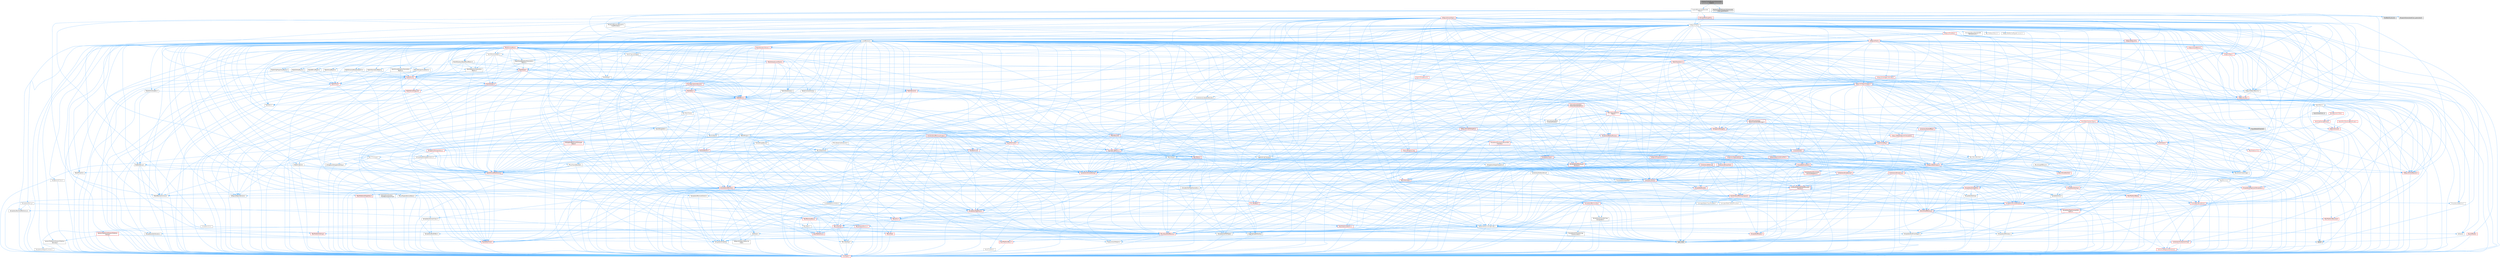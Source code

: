 digraph "DisplayClusterBlueprintGeneratedClass.h"
{
 // INTERACTIVE_SVG=YES
 // LATEX_PDF_SIZE
  bgcolor="transparent";
  edge [fontname=Helvetica,fontsize=10,labelfontname=Helvetica,labelfontsize=10];
  node [fontname=Helvetica,fontsize=10,shape=box,height=0.2,width=0.4];
  Node1 [id="Node000001",label="DisplayClusterBlueprintGenerated\lClass.h",height=0.2,width=0.4,color="gray40", fillcolor="grey60", style="filled", fontcolor="black",tooltip=" "];
  Node1 -> Node2 [id="edge1_Node000001_Node000002",color="steelblue1",style="solid",tooltip=" "];
  Node2 [id="Node000002",label="Engine/BlueprintGenerated\lClass.h",height=0.2,width=0.4,color="grey40", fillcolor="white", style="filled",URL="$d6/d77/BlueprintGeneratedClass_8h.html",tooltip=" "];
  Node2 -> Node3 [id="edge2_Node000002_Node000003",color="steelblue1",style="solid",tooltip=" "];
  Node3 [id="Node000003",label="Blueprint/BlueprintProperty\lGuidProvider.h",height=0.2,width=0.4,color="grey40", fillcolor="white", style="filled",URL="$d9/d36/BlueprintPropertyGuidProvider_8h.html",tooltip=" "];
  Node3 -> Node4 [id="edge3_Node000003_Node000004",color="steelblue1",style="solid",tooltip=" "];
  Node4 [id="Node000004",label="Misc/Guid.h",height=0.2,width=0.4,color="grey40", fillcolor="white", style="filled",URL="$d6/d2a/Guid_8h.html",tooltip=" "];
  Node4 -> Node5 [id="edge4_Node000004_Node000005",color="steelblue1",style="solid",tooltip=" "];
  Node5 [id="Node000005",label="Containers/StringFwd.h",height=0.2,width=0.4,color="red", fillcolor="#FFF0F0", style="filled",URL="$df/d37/StringFwd_8h.html",tooltip=" "];
  Node5 -> Node6 [id="edge5_Node000005_Node000006",color="steelblue1",style="solid",tooltip=" "];
  Node6 [id="Node000006",label="CoreTypes.h",height=0.2,width=0.4,color="red", fillcolor="#FFF0F0", style="filled",URL="$dc/dec/CoreTypes_8h.html",tooltip=" "];
  Node5 -> Node22 [id="edge6_Node000005_Node000022",color="steelblue1",style="solid",tooltip=" "];
  Node22 [id="Node000022",label="Traits/IsContiguousContainer.h",height=0.2,width=0.4,color="red", fillcolor="#FFF0F0", style="filled",URL="$d5/d3c/IsContiguousContainer_8h.html",tooltip=" "];
  Node22 -> Node6 [id="edge7_Node000022_Node000006",color="steelblue1",style="solid",tooltip=" "];
  Node4 -> Node24 [id="edge8_Node000004_Node000024",color="steelblue1",style="solid",tooltip=" "];
  Node24 [id="Node000024",label="Containers/UnrealString.h",height=0.2,width=0.4,color="red", fillcolor="#FFF0F0", style="filled",URL="$d5/dba/UnrealString_8h.html",tooltip=" "];
  Node4 -> Node6 [id="edge9_Node000004_Node000006",color="steelblue1",style="solid",tooltip=" "];
  Node4 -> Node11 [id="edge10_Node000004_Node000011",color="steelblue1",style="solid",tooltip=" "];
  Node11 [id="Node000011",label="PreprocessorHelpers.h",height=0.2,width=0.4,color="grey40", fillcolor="white", style="filled",URL="$db/ddb/PreprocessorHelpers_8h.html",tooltip=" "];
  Node4 -> Node29 [id="edge11_Node000004_Node000029",color="steelblue1",style="solid",tooltip=" "];
  Node29 [id="Node000029",label="Hash/CityHash.h",height=0.2,width=0.4,color="grey40", fillcolor="white", style="filled",URL="$d0/d13/CityHash_8h.html",tooltip=" "];
  Node29 -> Node6 [id="edge12_Node000029_Node000006",color="steelblue1",style="solid",tooltip=" "];
  Node4 -> Node30 [id="edge13_Node000004_Node000030",color="steelblue1",style="solid",tooltip=" "];
  Node30 [id="Node000030",label="Misc/AssertionMacros.h",height=0.2,width=0.4,color="red", fillcolor="#FFF0F0", style="filled",URL="$d0/dfa/AssertionMacros_8h.html",tooltip=" "];
  Node30 -> Node6 [id="edge14_Node000030_Node000006",color="steelblue1",style="solid",tooltip=" "];
  Node30 -> Node31 [id="edge15_Node000030_Node000031",color="steelblue1",style="solid",tooltip=" "];
  Node31 [id="Node000031",label="HAL/PlatformMisc.h",height=0.2,width=0.4,color="red", fillcolor="#FFF0F0", style="filled",URL="$d0/df5/PlatformMisc_8h.html",tooltip=" "];
  Node31 -> Node6 [id="edge16_Node000031_Node000006",color="steelblue1",style="solid",tooltip=" "];
  Node30 -> Node11 [id="edge17_Node000030_Node000011",color="steelblue1",style="solid",tooltip=" "];
  Node30 -> Node61 [id="edge18_Node000030_Node000061",color="steelblue1",style="solid",tooltip=" "];
  Node61 [id="Node000061",label="Templates/EnableIf.h",height=0.2,width=0.4,color="grey40", fillcolor="white", style="filled",URL="$d7/d60/EnableIf_8h.html",tooltip=" "];
  Node61 -> Node6 [id="edge19_Node000061_Node000006",color="steelblue1",style="solid",tooltip=" "];
  Node30 -> Node67 [id="edge20_Node000030_Node000067",color="steelblue1",style="solid",tooltip=" "];
  Node67 [id="Node000067",label="Misc/VarArgs.h",height=0.2,width=0.4,color="grey40", fillcolor="white", style="filled",URL="$d5/d6f/VarArgs_8h.html",tooltip=" "];
  Node67 -> Node6 [id="edge21_Node000067_Node000006",color="steelblue1",style="solid",tooltip=" "];
  Node30 -> Node74 [id="edge22_Node000030_Node000074",color="steelblue1",style="solid",tooltip=" "];
  Node74 [id="Node000074",label="atomic",height=0.2,width=0.4,color="grey60", fillcolor="#E0E0E0", style="filled",tooltip=" "];
  Node4 -> Node75 [id="edge23_Node000004_Node000075",color="steelblue1",style="solid",tooltip=" "];
  Node75 [id="Node000075",label="Misc/Crc.h",height=0.2,width=0.4,color="red", fillcolor="#FFF0F0", style="filled",URL="$d4/dd2/Crc_8h.html",tooltip=" "];
  Node75 -> Node6 [id="edge24_Node000075_Node000006",color="steelblue1",style="solid",tooltip=" "];
  Node75 -> Node76 [id="edge25_Node000075_Node000076",color="steelblue1",style="solid",tooltip=" "];
  Node76 [id="Node000076",label="HAL/PlatformString.h",height=0.2,width=0.4,color="red", fillcolor="#FFF0F0", style="filled",URL="$db/db5/PlatformString_8h.html",tooltip=" "];
  Node76 -> Node6 [id="edge26_Node000076_Node000006",color="steelblue1",style="solid",tooltip=" "];
  Node75 -> Node30 [id="edge27_Node000075_Node000030",color="steelblue1",style="solid",tooltip=" "];
  Node75 -> Node78 [id="edge28_Node000075_Node000078",color="steelblue1",style="solid",tooltip=" "];
  Node78 [id="Node000078",label="Misc/CString.h",height=0.2,width=0.4,color="red", fillcolor="#FFF0F0", style="filled",URL="$d2/d49/CString_8h.html",tooltip=" "];
  Node78 -> Node6 [id="edge29_Node000078_Node000006",color="steelblue1",style="solid",tooltip=" "];
  Node78 -> Node37 [id="edge30_Node000078_Node000037",color="steelblue1",style="solid",tooltip=" "];
  Node37 [id="Node000037",label="HAL/PlatformCrt.h",height=0.2,width=0.4,color="red", fillcolor="#FFF0F0", style="filled",URL="$d8/d75/PlatformCrt_8h.html",tooltip=" "];
  Node78 -> Node76 [id="edge31_Node000078_Node000076",color="steelblue1",style="solid",tooltip=" "];
  Node78 -> Node30 [id="edge32_Node000078_Node000030",color="steelblue1",style="solid",tooltip=" "];
  Node78 -> Node79 [id="edge33_Node000078_Node000079",color="steelblue1",style="solid",tooltip=" "];
  Node79 [id="Node000079",label="Misc/Char.h",height=0.2,width=0.4,color="red", fillcolor="#FFF0F0", style="filled",URL="$d0/d58/Char_8h.html",tooltip=" "];
  Node79 -> Node6 [id="edge34_Node000079_Node000006",color="steelblue1",style="solid",tooltip=" "];
  Node79 -> Node10 [id="edge35_Node000079_Node000010",color="steelblue1",style="solid",tooltip=" "];
  Node10 [id="Node000010",label="type_traits",height=0.2,width=0.4,color="grey60", fillcolor="#E0E0E0", style="filled",tooltip=" "];
  Node78 -> Node67 [id="edge36_Node000078_Node000067",color="steelblue1",style="solid",tooltip=" "];
  Node75 -> Node79 [id="edge37_Node000075_Node000079",color="steelblue1",style="solid",tooltip=" "];
  Node75 -> Node83 [id="edge38_Node000075_Node000083",color="steelblue1",style="solid",tooltip=" "];
  Node83 [id="Node000083",label="Templates/UnrealTypeTraits.h",height=0.2,width=0.4,color="grey40", fillcolor="white", style="filled",URL="$d2/d2d/UnrealTypeTraits_8h.html",tooltip=" "];
  Node83 -> Node6 [id="edge39_Node000083_Node000006",color="steelblue1",style="solid",tooltip=" "];
  Node83 -> Node84 [id="edge40_Node000083_Node000084",color="steelblue1",style="solid",tooltip=" "];
  Node84 [id="Node000084",label="Templates/IsPointer.h",height=0.2,width=0.4,color="grey40", fillcolor="white", style="filled",URL="$d7/d05/IsPointer_8h.html",tooltip=" "];
  Node84 -> Node6 [id="edge41_Node000084_Node000006",color="steelblue1",style="solid",tooltip=" "];
  Node83 -> Node30 [id="edge42_Node000083_Node000030",color="steelblue1",style="solid",tooltip=" "];
  Node83 -> Node85 [id="edge43_Node000083_Node000085",color="steelblue1",style="solid",tooltip=" "];
  Node85 [id="Node000085",label="Templates/AndOrNot.h",height=0.2,width=0.4,color="grey40", fillcolor="white", style="filled",URL="$db/d0a/AndOrNot_8h.html",tooltip=" "];
  Node85 -> Node6 [id="edge44_Node000085_Node000006",color="steelblue1",style="solid",tooltip=" "];
  Node83 -> Node61 [id="edge45_Node000083_Node000061",color="steelblue1",style="solid",tooltip=" "];
  Node83 -> Node86 [id="edge46_Node000083_Node000086",color="steelblue1",style="solid",tooltip=" "];
  Node86 [id="Node000086",label="Templates/IsArithmetic.h",height=0.2,width=0.4,color="grey40", fillcolor="white", style="filled",URL="$d2/d5d/IsArithmetic_8h.html",tooltip=" "];
  Node86 -> Node6 [id="edge47_Node000086_Node000006",color="steelblue1",style="solid",tooltip=" "];
  Node83 -> Node64 [id="edge48_Node000083_Node000064",color="steelblue1",style="solid",tooltip=" "];
  Node64 [id="Node000064",label="IsEnum.h",height=0.2,width=0.4,color="grey40", fillcolor="white", style="filled",URL="$d4/de5/IsEnum_8h.html",tooltip=" "];
  Node83 -> Node87 [id="edge49_Node000083_Node000087",color="steelblue1",style="solid",tooltip=" "];
  Node87 [id="Node000087",label="Templates/Models.h",height=0.2,width=0.4,color="red", fillcolor="#FFF0F0", style="filled",URL="$d3/d0c/Models_8h.html",tooltip=" "];
  Node83 -> Node88 [id="edge50_Node000083_Node000088",color="steelblue1",style="solid",tooltip=" "];
  Node88 [id="Node000088",label="Templates/IsPODType.h",height=0.2,width=0.4,color="grey40", fillcolor="white", style="filled",URL="$d7/db1/IsPODType_8h.html",tooltip=" "];
  Node88 -> Node6 [id="edge51_Node000088_Node000006",color="steelblue1",style="solid",tooltip=" "];
  Node83 -> Node89 [id="edge52_Node000083_Node000089",color="steelblue1",style="solid",tooltip=" "];
  Node89 [id="Node000089",label="Templates/IsUECoreType.h",height=0.2,width=0.4,color="grey40", fillcolor="white", style="filled",URL="$d1/db8/IsUECoreType_8h.html",tooltip=" "];
  Node89 -> Node6 [id="edge53_Node000089_Node000006",color="steelblue1",style="solid",tooltip=" "];
  Node89 -> Node10 [id="edge54_Node000089_Node000010",color="steelblue1",style="solid",tooltip=" "];
  Node83 -> Node90 [id="edge55_Node000083_Node000090",color="steelblue1",style="solid",tooltip=" "];
  Node90 [id="Node000090",label="Templates/IsTriviallyCopy\lConstructible.h",height=0.2,width=0.4,color="grey40", fillcolor="white", style="filled",URL="$d3/d78/IsTriviallyCopyConstructible_8h.html",tooltip=" "];
  Node90 -> Node6 [id="edge56_Node000090_Node000006",color="steelblue1",style="solid",tooltip=" "];
  Node90 -> Node10 [id="edge57_Node000090_Node000010",color="steelblue1",style="solid",tooltip=" "];
  Node4 -> Node91 [id="edge58_Node000004_Node000091",color="steelblue1",style="solid",tooltip=" "];
  Node91 [id="Node000091",label="Serialization/Archive.h",height=0.2,width=0.4,color="red", fillcolor="#FFF0F0", style="filled",URL="$d7/d3b/Archive_8h.html",tooltip=" "];
  Node91 -> Node33 [id="edge59_Node000091_Node000033",color="steelblue1",style="solid",tooltip=" "];
  Node33 [id="Node000033",label="CoreFwd.h",height=0.2,width=0.4,color="grey40", fillcolor="white", style="filled",URL="$d1/d1e/CoreFwd_8h.html",tooltip=" "];
  Node33 -> Node6 [id="edge60_Node000033_Node000006",color="steelblue1",style="solid",tooltip=" "];
  Node33 -> Node28 [id="edge61_Node000033_Node000028",color="steelblue1",style="solid",tooltip=" "];
  Node28 [id="Node000028",label="Containers/ContainersFwd.h",height=0.2,width=0.4,color="red", fillcolor="#FFF0F0", style="filled",URL="$d4/d0a/ContainersFwd_8h.html",tooltip=" "];
  Node28 -> Node6 [id="edge62_Node000028_Node000006",color="steelblue1",style="solid",tooltip=" "];
  Node28 -> Node22 [id="edge63_Node000028_Node000022",color="steelblue1",style="solid",tooltip=" "];
  Node33 -> Node34 [id="edge64_Node000033_Node000034",color="steelblue1",style="solid",tooltip=" "];
  Node34 [id="Node000034",label="Math/MathFwd.h",height=0.2,width=0.4,color="red", fillcolor="#FFF0F0", style="filled",URL="$d2/d10/MathFwd_8h.html",tooltip=" "];
  Node33 -> Node35 [id="edge65_Node000033_Node000035",color="steelblue1",style="solid",tooltip=" "];
  Node35 [id="Node000035",label="UObject/UObjectHierarchy\lFwd.h",height=0.2,width=0.4,color="grey40", fillcolor="white", style="filled",URL="$d3/d13/UObjectHierarchyFwd_8h.html",tooltip=" "];
  Node91 -> Node6 [id="edge66_Node000091_Node000006",color="steelblue1",style="solid",tooltip=" "];
  Node91 -> Node92 [id="edge67_Node000091_Node000092",color="steelblue1",style="solid",tooltip=" "];
  Node92 [id="Node000092",label="HAL/PlatformProperties.h",height=0.2,width=0.4,color="red", fillcolor="#FFF0F0", style="filled",URL="$d9/db0/PlatformProperties_8h.html",tooltip=" "];
  Node92 -> Node6 [id="edge68_Node000092_Node000006",color="steelblue1",style="solid",tooltip=" "];
  Node91 -> Node95 [id="edge69_Node000091_Node000095",color="steelblue1",style="solid",tooltip=" "];
  Node95 [id="Node000095",label="Internationalization\l/TextNamespaceFwd.h",height=0.2,width=0.4,color="grey40", fillcolor="white", style="filled",URL="$d8/d97/TextNamespaceFwd_8h.html",tooltip=" "];
  Node95 -> Node6 [id="edge70_Node000095_Node000006",color="steelblue1",style="solid",tooltip=" "];
  Node91 -> Node34 [id="edge71_Node000091_Node000034",color="steelblue1",style="solid",tooltip=" "];
  Node91 -> Node30 [id="edge72_Node000091_Node000030",color="steelblue1",style="solid",tooltip=" "];
  Node91 -> Node96 [id="edge73_Node000091_Node000096",color="steelblue1",style="solid",tooltip=" "];
  Node96 [id="Node000096",label="Misc/EngineVersionBase.h",height=0.2,width=0.4,color="grey40", fillcolor="white", style="filled",URL="$d5/d2b/EngineVersionBase_8h.html",tooltip=" "];
  Node96 -> Node6 [id="edge74_Node000096_Node000006",color="steelblue1",style="solid",tooltip=" "];
  Node91 -> Node67 [id="edge75_Node000091_Node000067",color="steelblue1",style="solid",tooltip=" "];
  Node91 -> Node61 [id="edge76_Node000091_Node000061",color="steelblue1",style="solid",tooltip=" "];
  Node91 -> Node99 [id="edge77_Node000091_Node000099",color="steelblue1",style="solid",tooltip=" "];
  Node99 [id="Node000099",label="Templates/IsEnumClass.h",height=0.2,width=0.4,color="grey40", fillcolor="white", style="filled",URL="$d7/d15/IsEnumClass_8h.html",tooltip=" "];
  Node99 -> Node6 [id="edge78_Node000099_Node000006",color="steelblue1",style="solid",tooltip=" "];
  Node99 -> Node85 [id="edge79_Node000099_Node000085",color="steelblue1",style="solid",tooltip=" "];
  Node91 -> Node101 [id="edge80_Node000091_Node000101",color="steelblue1",style="solid",tooltip=" "];
  Node101 [id="Node000101",label="Templates/UnrealTemplate.h",height=0.2,width=0.4,color="red", fillcolor="#FFF0F0", style="filled",URL="$d4/d24/UnrealTemplate_8h.html",tooltip=" "];
  Node101 -> Node6 [id="edge81_Node000101_Node000006",color="steelblue1",style="solid",tooltip=" "];
  Node101 -> Node84 [id="edge82_Node000101_Node000084",color="steelblue1",style="solid",tooltip=" "];
  Node101 -> Node102 [id="edge83_Node000101_Node000102",color="steelblue1",style="solid",tooltip=" "];
  Node102 [id="Node000102",label="HAL/UnrealMemory.h",height=0.2,width=0.4,color="red", fillcolor="#FFF0F0", style="filled",URL="$d9/d96/UnrealMemory_8h.html",tooltip=" "];
  Node102 -> Node6 [id="edge84_Node000102_Node000006",color="steelblue1",style="solid",tooltip=" "];
  Node102 -> Node104 [id="edge85_Node000102_Node000104",color="steelblue1",style="solid",tooltip=" "];
  Node104 [id="Node000104",label="HAL/MemoryBase.h",height=0.2,width=0.4,color="red", fillcolor="#FFF0F0", style="filled",URL="$d6/d9f/MemoryBase_8h.html",tooltip=" "];
  Node104 -> Node6 [id="edge86_Node000104_Node000006",color="steelblue1",style="solid",tooltip=" "];
  Node104 -> Node54 [id="edge87_Node000104_Node000054",color="steelblue1",style="solid",tooltip=" "];
  Node54 [id="Node000054",label="HAL/PlatformAtomics.h",height=0.2,width=0.4,color="red", fillcolor="#FFF0F0", style="filled",URL="$d3/d36/PlatformAtomics_8h.html",tooltip=" "];
  Node54 -> Node6 [id="edge88_Node000054_Node000006",color="steelblue1",style="solid",tooltip=" "];
  Node104 -> Node37 [id="edge89_Node000104_Node000037",color="steelblue1",style="solid",tooltip=" "];
  Node104 -> Node105 [id="edge90_Node000104_Node000105",color="steelblue1",style="solid",tooltip=" "];
  Node105 [id="Node000105",label="Misc/Exec.h",height=0.2,width=0.4,color="grey40", fillcolor="white", style="filled",URL="$de/ddb/Exec_8h.html",tooltip=" "];
  Node105 -> Node6 [id="edge91_Node000105_Node000006",color="steelblue1",style="solid",tooltip=" "];
  Node105 -> Node30 [id="edge92_Node000105_Node000030",color="steelblue1",style="solid",tooltip=" "];
  Node104 -> Node106 [id="edge93_Node000104_Node000106",color="steelblue1",style="solid",tooltip=" "];
  Node106 [id="Node000106",label="Misc/OutputDevice.h",height=0.2,width=0.4,color="red", fillcolor="#FFF0F0", style="filled",URL="$d7/d32/OutputDevice_8h.html",tooltip=" "];
  Node106 -> Node33 [id="edge94_Node000106_Node000033",color="steelblue1",style="solid",tooltip=" "];
  Node106 -> Node6 [id="edge95_Node000106_Node000006",color="steelblue1",style="solid",tooltip=" "];
  Node106 -> Node107 [id="edge96_Node000106_Node000107",color="steelblue1",style="solid",tooltip=" "];
  Node107 [id="Node000107",label="Logging/LogVerbosity.h",height=0.2,width=0.4,color="grey40", fillcolor="white", style="filled",URL="$d2/d8f/LogVerbosity_8h.html",tooltip=" "];
  Node107 -> Node6 [id="edge97_Node000107_Node000006",color="steelblue1",style="solid",tooltip=" "];
  Node106 -> Node67 [id="edge98_Node000106_Node000067",color="steelblue1",style="solid",tooltip=" "];
  Node102 -> Node114 [id="edge99_Node000102_Node000114",color="steelblue1",style="solid",tooltip=" "];
  Node114 [id="Node000114",label="HAL/PlatformMemory.h",height=0.2,width=0.4,color="red", fillcolor="#FFF0F0", style="filled",URL="$de/d68/PlatformMemory_8h.html",tooltip=" "];
  Node114 -> Node6 [id="edge100_Node000114_Node000006",color="steelblue1",style="solid",tooltip=" "];
  Node102 -> Node84 [id="edge101_Node000102_Node000084",color="steelblue1",style="solid",tooltip=" "];
  Node101 -> Node83 [id="edge102_Node000101_Node000083",color="steelblue1",style="solid",tooltip=" "];
  Node101 -> Node119 [id="edge103_Node000101_Node000119",color="steelblue1",style="solid",tooltip=" "];
  Node119 [id="Node000119",label="Templates/RemoveReference.h",height=0.2,width=0.4,color="grey40", fillcolor="white", style="filled",URL="$da/dbe/RemoveReference_8h.html",tooltip=" "];
  Node119 -> Node6 [id="edge104_Node000119_Node000006",color="steelblue1",style="solid",tooltip=" "];
  Node101 -> Node120 [id="edge105_Node000101_Node000120",color="steelblue1",style="solid",tooltip=" "];
  Node120 [id="Node000120",label="Templates/TypeCompatible\lBytes.h",height=0.2,width=0.4,color="red", fillcolor="#FFF0F0", style="filled",URL="$df/d0a/TypeCompatibleBytes_8h.html",tooltip=" "];
  Node120 -> Node6 [id="edge106_Node000120_Node000006",color="steelblue1",style="solid",tooltip=" "];
  Node120 -> Node10 [id="edge107_Node000120_Node000010",color="steelblue1",style="solid",tooltip=" "];
  Node101 -> Node22 [id="edge108_Node000101_Node000022",color="steelblue1",style="solid",tooltip=" "];
  Node101 -> Node10 [id="edge109_Node000101_Node000010",color="steelblue1",style="solid",tooltip=" "];
  Node91 -> Node122 [id="edge110_Node000091_Node000122",color="steelblue1",style="solid",tooltip=" "];
  Node122 [id="Node000122",label="UObject/ObjectVersion.h",height=0.2,width=0.4,color="grey40", fillcolor="white", style="filled",URL="$da/d63/ObjectVersion_8h.html",tooltip=" "];
  Node122 -> Node6 [id="edge111_Node000122_Node000006",color="steelblue1",style="solid",tooltip=" "];
  Node4 -> Node123 [id="edge112_Node000004_Node000123",color="steelblue1",style="solid",tooltip=" "];
  Node123 [id="Node000123",label="Serialization/MemoryLayout.h",height=0.2,width=0.4,color="red", fillcolor="#FFF0F0", style="filled",URL="$d7/d66/MemoryLayout_8h.html",tooltip=" "];
  Node123 -> Node124 [id="edge113_Node000123_Node000124",color="steelblue1",style="solid",tooltip=" "];
  Node124 [id="Node000124",label="Concepts/StaticClassProvider.h",height=0.2,width=0.4,color="grey40", fillcolor="white", style="filled",URL="$dd/d83/StaticClassProvider_8h.html",tooltip=" "];
  Node123 -> Node125 [id="edge114_Node000123_Node000125",color="steelblue1",style="solid",tooltip=" "];
  Node125 [id="Node000125",label="Concepts/StaticStructProvider.h",height=0.2,width=0.4,color="grey40", fillcolor="white", style="filled",URL="$d5/d77/StaticStructProvider_8h.html",tooltip=" "];
  Node123 -> Node126 [id="edge115_Node000123_Node000126",color="steelblue1",style="solid",tooltip=" "];
  Node126 [id="Node000126",label="Containers/EnumAsByte.h",height=0.2,width=0.4,color="grey40", fillcolor="white", style="filled",URL="$d6/d9a/EnumAsByte_8h.html",tooltip=" "];
  Node126 -> Node6 [id="edge116_Node000126_Node000006",color="steelblue1",style="solid",tooltip=" "];
  Node126 -> Node88 [id="edge117_Node000126_Node000088",color="steelblue1",style="solid",tooltip=" "];
  Node126 -> Node127 [id="edge118_Node000126_Node000127",color="steelblue1",style="solid",tooltip=" "];
  Node127 [id="Node000127",label="Templates/TypeHash.h",height=0.2,width=0.4,color="red", fillcolor="#FFF0F0", style="filled",URL="$d1/d62/TypeHash_8h.html",tooltip=" "];
  Node127 -> Node6 [id="edge119_Node000127_Node000006",color="steelblue1",style="solid",tooltip=" "];
  Node127 -> Node75 [id="edge120_Node000127_Node000075",color="steelblue1",style="solid",tooltip=" "];
  Node127 -> Node10 [id="edge121_Node000127_Node000010",color="steelblue1",style="solid",tooltip=" "];
  Node123 -> Node5 [id="edge122_Node000123_Node000005",color="steelblue1",style="solid",tooltip=" "];
  Node123 -> Node102 [id="edge123_Node000123_Node000102",color="steelblue1",style="solid",tooltip=" "];
  Node123 -> Node61 [id="edge124_Node000123_Node000061",color="steelblue1",style="solid",tooltip=" "];
  Node123 -> Node130 [id="edge125_Node000123_Node000130",color="steelblue1",style="solid",tooltip=" "];
  Node130 [id="Node000130",label="Templates/IsAbstract.h",height=0.2,width=0.4,color="grey40", fillcolor="white", style="filled",URL="$d8/db7/IsAbstract_8h.html",tooltip=" "];
  Node123 -> Node87 [id="edge126_Node000123_Node000087",color="steelblue1",style="solid",tooltip=" "];
  Node123 -> Node101 [id="edge127_Node000123_Node000101",color="steelblue1",style="solid",tooltip=" "];
  Node4 -> Node132 [id="edge128_Node000004_Node000132",color="steelblue1",style="solid",tooltip=" "];
  Node132 [id="Node000132",label="Serialization/Structured\lArchive.h",height=0.2,width=0.4,color="red", fillcolor="#FFF0F0", style="filled",URL="$d9/d1e/StructuredArchive_8h.html",tooltip=" "];
  Node132 -> Node133 [id="edge129_Node000132_Node000133",color="steelblue1",style="solid",tooltip=" "];
  Node133 [id="Node000133",label="Containers/Array.h",height=0.2,width=0.4,color="red", fillcolor="#FFF0F0", style="filled",URL="$df/dd0/Array_8h.html",tooltip=" "];
  Node133 -> Node6 [id="edge130_Node000133_Node000006",color="steelblue1",style="solid",tooltip=" "];
  Node133 -> Node30 [id="edge131_Node000133_Node000030",color="steelblue1",style="solid",tooltip=" "];
  Node133 -> Node102 [id="edge132_Node000133_Node000102",color="steelblue1",style="solid",tooltip=" "];
  Node133 -> Node83 [id="edge133_Node000133_Node000083",color="steelblue1",style="solid",tooltip=" "];
  Node133 -> Node101 [id="edge134_Node000133_Node000101",color="steelblue1",style="solid",tooltip=" "];
  Node133 -> Node139 [id="edge135_Node000133_Node000139",color="steelblue1",style="solid",tooltip=" "];
  Node139 [id="Node000139",label="Containers/ContainerAllocation\lPolicies.h",height=0.2,width=0.4,color="red", fillcolor="#FFF0F0", style="filled",URL="$d7/dff/ContainerAllocationPolicies_8h.html",tooltip=" "];
  Node139 -> Node6 [id="edge136_Node000139_Node000006",color="steelblue1",style="solid",tooltip=" "];
  Node139 -> Node139 [id="edge137_Node000139_Node000139",color="steelblue1",style="solid",tooltip=" "];
  Node139 -> Node141 [id="edge138_Node000139_Node000141",color="steelblue1",style="solid",tooltip=" "];
  Node141 [id="Node000141",label="HAL/PlatformMath.h",height=0.2,width=0.4,color="red", fillcolor="#FFF0F0", style="filled",URL="$dc/d53/PlatformMath_8h.html",tooltip=" "];
  Node141 -> Node6 [id="edge139_Node000141_Node000006",color="steelblue1",style="solid",tooltip=" "];
  Node139 -> Node102 [id="edge140_Node000139_Node000102",color="steelblue1",style="solid",tooltip=" "];
  Node139 -> Node47 [id="edge141_Node000139_Node000047",color="steelblue1",style="solid",tooltip=" "];
  Node47 [id="Node000047",label="Math/NumericLimits.h",height=0.2,width=0.4,color="grey40", fillcolor="white", style="filled",URL="$df/d1b/NumericLimits_8h.html",tooltip=" "];
  Node47 -> Node6 [id="edge142_Node000047_Node000006",color="steelblue1",style="solid",tooltip=" "];
  Node139 -> Node30 [id="edge143_Node000139_Node000030",color="steelblue1",style="solid",tooltip=" "];
  Node139 -> Node148 [id="edge144_Node000139_Node000148",color="steelblue1",style="solid",tooltip=" "];
  Node148 [id="Node000148",label="Templates/MemoryOps.h",height=0.2,width=0.4,color="red", fillcolor="#FFF0F0", style="filled",URL="$db/dea/MemoryOps_8h.html",tooltip=" "];
  Node148 -> Node6 [id="edge145_Node000148_Node000006",color="steelblue1",style="solid",tooltip=" "];
  Node148 -> Node102 [id="edge146_Node000148_Node000102",color="steelblue1",style="solid",tooltip=" "];
  Node148 -> Node113 [id="edge147_Node000148_Node000113",color="steelblue1",style="solid",tooltip=" "];
  Node113 [id="Node000113",label="Templates/IsTriviallyCopy\lAssignable.h",height=0.2,width=0.4,color="grey40", fillcolor="white", style="filled",URL="$d2/df2/IsTriviallyCopyAssignable_8h.html",tooltip=" "];
  Node113 -> Node6 [id="edge148_Node000113_Node000006",color="steelblue1",style="solid",tooltip=" "];
  Node113 -> Node10 [id="edge149_Node000113_Node000010",color="steelblue1",style="solid",tooltip=" "];
  Node148 -> Node90 [id="edge150_Node000148_Node000090",color="steelblue1",style="solid",tooltip=" "];
  Node148 -> Node83 [id="edge151_Node000148_Node000083",color="steelblue1",style="solid",tooltip=" "];
  Node148 -> Node10 [id="edge152_Node000148_Node000010",color="steelblue1",style="solid",tooltip=" "];
  Node139 -> Node120 [id="edge153_Node000139_Node000120",color="steelblue1",style="solid",tooltip=" "];
  Node139 -> Node10 [id="edge154_Node000139_Node000010",color="steelblue1",style="solid",tooltip=" "];
  Node133 -> Node91 [id="edge155_Node000133_Node000091",color="steelblue1",style="solid",tooltip=" "];
  Node133 -> Node164 [id="edge156_Node000133_Node000164",color="steelblue1",style="solid",tooltip=" "];
  Node164 [id="Node000164",label="Concepts/GetTypeHashable.h",height=0.2,width=0.4,color="grey40", fillcolor="white", style="filled",URL="$d3/da2/GetTypeHashable_8h.html",tooltip=" "];
  Node164 -> Node6 [id="edge157_Node000164_Node000006",color="steelblue1",style="solid",tooltip=" "];
  Node164 -> Node127 [id="edge158_Node000164_Node000127",color="steelblue1",style="solid",tooltip=" "];
  Node133 -> Node153 [id="edge159_Node000133_Node000153",color="steelblue1",style="solid",tooltip=" "];
  Node153 [id="Node000153",label="Templates/Invoke.h",height=0.2,width=0.4,color="red", fillcolor="#FFF0F0", style="filled",URL="$d7/deb/Invoke_8h.html",tooltip=" "];
  Node153 -> Node6 [id="edge160_Node000153_Node000006",color="steelblue1",style="solid",tooltip=" "];
  Node153 -> Node101 [id="edge161_Node000153_Node000101",color="steelblue1",style="solid",tooltip=" "];
  Node153 -> Node10 [id="edge162_Node000153_Node000010",color="steelblue1",style="solid",tooltip=" "];
  Node133 -> Node158 [id="edge163_Node000133_Node000158",color="steelblue1",style="solid",tooltip=" "];
  Node158 [id="Node000158",label="Templates/Less.h",height=0.2,width=0.4,color="grey40", fillcolor="white", style="filled",URL="$de/dc8/Less_8h.html",tooltip=" "];
  Node158 -> Node6 [id="edge164_Node000158_Node000006",color="steelblue1",style="solid",tooltip=" "];
  Node158 -> Node101 [id="edge165_Node000158_Node000101",color="steelblue1",style="solid",tooltip=" "];
  Node133 -> Node166 [id="edge166_Node000133_Node000166",color="steelblue1",style="solid",tooltip=" "];
  Node166 [id="Node000166",label="Templates/Sorting.h",height=0.2,width=0.4,color="red", fillcolor="#FFF0F0", style="filled",URL="$d3/d9e/Sorting_8h.html",tooltip=" "];
  Node166 -> Node6 [id="edge167_Node000166_Node000006",color="steelblue1",style="solid",tooltip=" "];
  Node166 -> Node141 [id="edge168_Node000166_Node000141",color="steelblue1",style="solid",tooltip=" "];
  Node166 -> Node158 [id="edge169_Node000166_Node000158",color="steelblue1",style="solid",tooltip=" "];
  Node133 -> Node170 [id="edge170_Node000133_Node000170",color="steelblue1",style="solid",tooltip=" "];
  Node170 [id="Node000170",label="Templates/AlignmentTemplates.h",height=0.2,width=0.4,color="red", fillcolor="#FFF0F0", style="filled",URL="$dd/d32/AlignmentTemplates_8h.html",tooltip=" "];
  Node170 -> Node6 [id="edge171_Node000170_Node000006",color="steelblue1",style="solid",tooltip=" "];
  Node170 -> Node84 [id="edge172_Node000170_Node000084",color="steelblue1",style="solid",tooltip=" "];
  Node133 -> Node10 [id="edge173_Node000133_Node000010",color="steelblue1",style="solid",tooltip=" "];
  Node132 -> Node139 [id="edge174_Node000132_Node000139",color="steelblue1",style="solid",tooltip=" "];
  Node132 -> Node6 [id="edge175_Node000132_Node000006",color="steelblue1",style="solid",tooltip=" "];
  Node132 -> Node91 [id="edge176_Node000132_Node000091",color="steelblue1",style="solid",tooltip=" "];
  Node132 -> Node174 [id="edge177_Node000132_Node000174",color="steelblue1",style="solid",tooltip=" "];
  Node174 [id="Node000174",label="Serialization/Structured\lArchiveAdapters.h",height=0.2,width=0.4,color="red", fillcolor="#FFF0F0", style="filled",URL="$d3/de1/StructuredArchiveAdapters_8h.html",tooltip=" "];
  Node174 -> Node6 [id="edge178_Node000174_Node000006",color="steelblue1",style="solid",tooltip=" "];
  Node174 -> Node87 [id="edge179_Node000174_Node000087",color="steelblue1",style="solid",tooltip=" "];
  Node174 -> Node181 [id="edge180_Node000174_Node000181",color="steelblue1",style="solid",tooltip=" "];
  Node181 [id="Node000181",label="Templates/UniqueObj.h",height=0.2,width=0.4,color="grey40", fillcolor="white", style="filled",URL="$da/d95/UniqueObj_8h.html",tooltip=" "];
  Node181 -> Node6 [id="edge181_Node000181_Node000006",color="steelblue1",style="solid",tooltip=" "];
  Node181 -> Node182 [id="edge182_Node000181_Node000182",color="steelblue1",style="solid",tooltip=" "];
  Node182 [id="Node000182",label="Templates/UniquePtr.h",height=0.2,width=0.4,color="red", fillcolor="#FFF0F0", style="filled",URL="$de/d1a/UniquePtr_8h.html",tooltip=" "];
  Node182 -> Node6 [id="edge183_Node000182_Node000006",color="steelblue1",style="solid",tooltip=" "];
  Node182 -> Node101 [id="edge184_Node000182_Node000101",color="steelblue1",style="solid",tooltip=" "];
  Node182 -> Node183 [id="edge185_Node000182_Node000183",color="steelblue1",style="solid",tooltip=" "];
  Node183 [id="Node000183",label="Templates/IsArray.h",height=0.2,width=0.4,color="grey40", fillcolor="white", style="filled",URL="$d8/d8d/IsArray_8h.html",tooltip=" "];
  Node183 -> Node6 [id="edge186_Node000183_Node000006",color="steelblue1",style="solid",tooltip=" "];
  Node182 -> Node184 [id="edge187_Node000182_Node000184",color="steelblue1",style="solid",tooltip=" "];
  Node184 [id="Node000184",label="Templates/RemoveExtent.h",height=0.2,width=0.4,color="grey40", fillcolor="white", style="filled",URL="$dc/de9/RemoveExtent_8h.html",tooltip=" "];
  Node184 -> Node6 [id="edge188_Node000184_Node000006",color="steelblue1",style="solid",tooltip=" "];
  Node182 -> Node123 [id="edge189_Node000182_Node000123",color="steelblue1",style="solid",tooltip=" "];
  Node182 -> Node10 [id="edge190_Node000182_Node000010",color="steelblue1",style="solid",tooltip=" "];
  Node132 -> Node181 [id="edge191_Node000132_Node000181",color="steelblue1",style="solid",tooltip=" "];
  Node2 -> Node186 [id="edge192_Node000002_Node000186",color="steelblue1",style="solid",tooltip=" "];
  Node186 [id="Node000186",label="CoreMinimal.h",height=0.2,width=0.4,color="grey40", fillcolor="white", style="filled",URL="$d7/d67/CoreMinimal_8h.html",tooltip=" "];
  Node186 -> Node6 [id="edge193_Node000186_Node000006",color="steelblue1",style="solid",tooltip=" "];
  Node186 -> Node33 [id="edge194_Node000186_Node000033",color="steelblue1",style="solid",tooltip=" "];
  Node186 -> Node35 [id="edge195_Node000186_Node000035",color="steelblue1",style="solid",tooltip=" "];
  Node186 -> Node28 [id="edge196_Node000186_Node000028",color="steelblue1",style="solid",tooltip=" "];
  Node186 -> Node67 [id="edge197_Node000186_Node000067",color="steelblue1",style="solid",tooltip=" "];
  Node186 -> Node107 [id="edge198_Node000186_Node000107",color="steelblue1",style="solid",tooltip=" "];
  Node186 -> Node106 [id="edge199_Node000186_Node000106",color="steelblue1",style="solid",tooltip=" "];
  Node186 -> Node37 [id="edge200_Node000186_Node000037",color="steelblue1",style="solid",tooltip=" "];
  Node186 -> Node31 [id="edge201_Node000186_Node000031",color="steelblue1",style="solid",tooltip=" "];
  Node186 -> Node30 [id="edge202_Node000186_Node000030",color="steelblue1",style="solid",tooltip=" "];
  Node186 -> Node84 [id="edge203_Node000186_Node000084",color="steelblue1",style="solid",tooltip=" "];
  Node186 -> Node114 [id="edge204_Node000186_Node000114",color="steelblue1",style="solid",tooltip=" "];
  Node186 -> Node54 [id="edge205_Node000186_Node000054",color="steelblue1",style="solid",tooltip=" "];
  Node186 -> Node105 [id="edge206_Node000186_Node000105",color="steelblue1",style="solid",tooltip=" "];
  Node186 -> Node104 [id="edge207_Node000186_Node000104",color="steelblue1",style="solid",tooltip=" "];
  Node186 -> Node102 [id="edge208_Node000186_Node000102",color="steelblue1",style="solid",tooltip=" "];
  Node186 -> Node86 [id="edge209_Node000186_Node000086",color="steelblue1",style="solid",tooltip=" "];
  Node186 -> Node85 [id="edge210_Node000186_Node000085",color="steelblue1",style="solid",tooltip=" "];
  Node186 -> Node88 [id="edge211_Node000186_Node000088",color="steelblue1",style="solid",tooltip=" "];
  Node186 -> Node89 [id="edge212_Node000186_Node000089",color="steelblue1",style="solid",tooltip=" "];
  Node186 -> Node90 [id="edge213_Node000186_Node000090",color="steelblue1",style="solid",tooltip=" "];
  Node186 -> Node83 [id="edge214_Node000186_Node000083",color="steelblue1",style="solid",tooltip=" "];
  Node186 -> Node61 [id="edge215_Node000186_Node000061",color="steelblue1",style="solid",tooltip=" "];
  Node186 -> Node119 [id="edge216_Node000186_Node000119",color="steelblue1",style="solid",tooltip=" "];
  Node186 -> Node187 [id="edge217_Node000186_Node000187",color="steelblue1",style="solid",tooltip=" "];
  Node187 [id="Node000187",label="Templates/IntegralConstant.h",height=0.2,width=0.4,color="grey40", fillcolor="white", style="filled",URL="$db/d1b/IntegralConstant_8h.html",tooltip=" "];
  Node187 -> Node6 [id="edge218_Node000187_Node000006",color="steelblue1",style="solid",tooltip=" "];
  Node186 -> Node188 [id="edge219_Node000186_Node000188",color="steelblue1",style="solid",tooltip=" "];
  Node188 [id="Node000188",label="Templates/IsClass.h",height=0.2,width=0.4,color="grey40", fillcolor="white", style="filled",URL="$db/dcb/IsClass_8h.html",tooltip=" "];
  Node188 -> Node6 [id="edge220_Node000188_Node000006",color="steelblue1",style="solid",tooltip=" "];
  Node186 -> Node120 [id="edge221_Node000186_Node000120",color="steelblue1",style="solid",tooltip=" "];
  Node186 -> Node22 [id="edge222_Node000186_Node000022",color="steelblue1",style="solid",tooltip=" "];
  Node186 -> Node101 [id="edge223_Node000186_Node000101",color="steelblue1",style="solid",tooltip=" "];
  Node186 -> Node47 [id="edge224_Node000186_Node000047",color="steelblue1",style="solid",tooltip=" "];
  Node186 -> Node141 [id="edge225_Node000186_Node000141",color="steelblue1",style="solid",tooltip=" "];
  Node186 -> Node113 [id="edge226_Node000186_Node000113",color="steelblue1",style="solid",tooltip=" "];
  Node186 -> Node148 [id="edge227_Node000186_Node000148",color="steelblue1",style="solid",tooltip=" "];
  Node186 -> Node139 [id="edge228_Node000186_Node000139",color="steelblue1",style="solid",tooltip=" "];
  Node186 -> Node99 [id="edge229_Node000186_Node000099",color="steelblue1",style="solid",tooltip=" "];
  Node186 -> Node92 [id="edge230_Node000186_Node000092",color="steelblue1",style="solid",tooltip=" "];
  Node186 -> Node96 [id="edge231_Node000186_Node000096",color="steelblue1",style="solid",tooltip=" "];
  Node186 -> Node95 [id="edge232_Node000186_Node000095",color="steelblue1",style="solid",tooltip=" "];
  Node186 -> Node91 [id="edge233_Node000186_Node000091",color="steelblue1",style="solid",tooltip=" "];
  Node186 -> Node158 [id="edge234_Node000186_Node000158",color="steelblue1",style="solid",tooltip=" "];
  Node186 -> Node166 [id="edge235_Node000186_Node000166",color="steelblue1",style="solid",tooltip=" "];
  Node186 -> Node79 [id="edge236_Node000186_Node000079",color="steelblue1",style="solid",tooltip=" "];
  Node186 -> Node189 [id="edge237_Node000186_Node000189",color="steelblue1",style="solid",tooltip=" "];
  Node189 [id="Node000189",label="GenericPlatform/GenericPlatform\lStricmp.h",height=0.2,width=0.4,color="grey40", fillcolor="white", style="filled",URL="$d2/d86/GenericPlatformStricmp_8h.html",tooltip=" "];
  Node189 -> Node6 [id="edge238_Node000189_Node000006",color="steelblue1",style="solid",tooltip=" "];
  Node186 -> Node190 [id="edge239_Node000186_Node000190",color="steelblue1",style="solid",tooltip=" "];
  Node190 [id="Node000190",label="GenericPlatform/GenericPlatform\lString.h",height=0.2,width=0.4,color="red", fillcolor="#FFF0F0", style="filled",URL="$dd/d20/GenericPlatformString_8h.html",tooltip=" "];
  Node190 -> Node6 [id="edge240_Node000190_Node000006",color="steelblue1",style="solid",tooltip=" "];
  Node190 -> Node189 [id="edge241_Node000190_Node000189",color="steelblue1",style="solid",tooltip=" "];
  Node190 -> Node61 [id="edge242_Node000190_Node000061",color="steelblue1",style="solid",tooltip=" "];
  Node190 -> Node10 [id="edge243_Node000190_Node000010",color="steelblue1",style="solid",tooltip=" "];
  Node186 -> Node76 [id="edge244_Node000186_Node000076",color="steelblue1",style="solid",tooltip=" "];
  Node186 -> Node78 [id="edge245_Node000186_Node000078",color="steelblue1",style="solid",tooltip=" "];
  Node186 -> Node75 [id="edge246_Node000186_Node000075",color="steelblue1",style="solid",tooltip=" "];
  Node186 -> Node169 [id="edge247_Node000186_Node000169",color="steelblue1",style="solid",tooltip=" "];
  Node169 [id="Node000169",label="Math/UnrealMathUtility.h",height=0.2,width=0.4,color="red", fillcolor="#FFF0F0", style="filled",URL="$db/db8/UnrealMathUtility_8h.html",tooltip=" "];
  Node169 -> Node6 [id="edge248_Node000169_Node000006",color="steelblue1",style="solid",tooltip=" "];
  Node169 -> Node30 [id="edge249_Node000169_Node000030",color="steelblue1",style="solid",tooltip=" "];
  Node169 -> Node141 [id="edge250_Node000169_Node000141",color="steelblue1",style="solid",tooltip=" "];
  Node169 -> Node34 [id="edge251_Node000169_Node000034",color="steelblue1",style="solid",tooltip=" "];
  Node186 -> Node24 [id="edge252_Node000186_Node000024",color="steelblue1",style="solid",tooltip=" "];
  Node186 -> Node133 [id="edge253_Node000186_Node000133",color="steelblue1",style="solid",tooltip=" "];
  Node186 -> Node193 [id="edge254_Node000186_Node000193",color="steelblue1",style="solid",tooltip=" "];
  Node193 [id="Node000193",label="Misc/FrameNumber.h",height=0.2,width=0.4,color="grey40", fillcolor="white", style="filled",URL="$dd/dbd/FrameNumber_8h.html",tooltip=" "];
  Node193 -> Node6 [id="edge255_Node000193_Node000006",color="steelblue1",style="solid",tooltip=" "];
  Node193 -> Node47 [id="edge256_Node000193_Node000047",color="steelblue1",style="solid",tooltip=" "];
  Node193 -> Node169 [id="edge257_Node000193_Node000169",color="steelblue1",style="solid",tooltip=" "];
  Node193 -> Node61 [id="edge258_Node000193_Node000061",color="steelblue1",style="solid",tooltip=" "];
  Node193 -> Node83 [id="edge259_Node000193_Node000083",color="steelblue1",style="solid",tooltip=" "];
  Node186 -> Node194 [id="edge260_Node000186_Node000194",color="steelblue1",style="solid",tooltip=" "];
  Node194 [id="Node000194",label="Misc/Timespan.h",height=0.2,width=0.4,color="grey40", fillcolor="white", style="filled",URL="$da/dd9/Timespan_8h.html",tooltip=" "];
  Node194 -> Node6 [id="edge261_Node000194_Node000006",color="steelblue1",style="solid",tooltip=" "];
  Node194 -> Node195 [id="edge262_Node000194_Node000195",color="steelblue1",style="solid",tooltip=" "];
  Node195 [id="Node000195",label="Math/Interval.h",height=0.2,width=0.4,color="grey40", fillcolor="white", style="filled",URL="$d1/d55/Interval_8h.html",tooltip=" "];
  Node195 -> Node6 [id="edge263_Node000195_Node000006",color="steelblue1",style="solid",tooltip=" "];
  Node195 -> Node86 [id="edge264_Node000195_Node000086",color="steelblue1",style="solid",tooltip=" "];
  Node195 -> Node83 [id="edge265_Node000195_Node000083",color="steelblue1",style="solid",tooltip=" "];
  Node195 -> Node47 [id="edge266_Node000195_Node000047",color="steelblue1",style="solid",tooltip=" "];
  Node195 -> Node169 [id="edge267_Node000195_Node000169",color="steelblue1",style="solid",tooltip=" "];
  Node194 -> Node169 [id="edge268_Node000194_Node000169",color="steelblue1",style="solid",tooltip=" "];
  Node194 -> Node30 [id="edge269_Node000194_Node000030",color="steelblue1",style="solid",tooltip=" "];
  Node186 -> Node196 [id="edge270_Node000186_Node000196",color="steelblue1",style="solid",tooltip=" "];
  Node196 [id="Node000196",label="Containers/StringConv.h",height=0.2,width=0.4,color="red", fillcolor="#FFF0F0", style="filled",URL="$d3/ddf/StringConv_8h.html",tooltip=" "];
  Node196 -> Node6 [id="edge271_Node000196_Node000006",color="steelblue1",style="solid",tooltip=" "];
  Node196 -> Node30 [id="edge272_Node000196_Node000030",color="steelblue1",style="solid",tooltip=" "];
  Node196 -> Node139 [id="edge273_Node000196_Node000139",color="steelblue1",style="solid",tooltip=" "];
  Node196 -> Node133 [id="edge274_Node000196_Node000133",color="steelblue1",style="solid",tooltip=" "];
  Node196 -> Node78 [id="edge275_Node000196_Node000078",color="steelblue1",style="solid",tooltip=" "];
  Node196 -> Node183 [id="edge276_Node000196_Node000183",color="steelblue1",style="solid",tooltip=" "];
  Node196 -> Node101 [id="edge277_Node000196_Node000101",color="steelblue1",style="solid",tooltip=" "];
  Node196 -> Node83 [id="edge278_Node000196_Node000083",color="steelblue1",style="solid",tooltip=" "];
  Node196 -> Node22 [id="edge279_Node000196_Node000022",color="steelblue1",style="solid",tooltip=" "];
  Node196 -> Node10 [id="edge280_Node000196_Node000010",color="steelblue1",style="solid",tooltip=" "];
  Node186 -> Node197 [id="edge281_Node000186_Node000197",color="steelblue1",style="solid",tooltip=" "];
  Node197 [id="Node000197",label="UObject/UnrealNames.h",height=0.2,width=0.4,color="red", fillcolor="#FFF0F0", style="filled",URL="$d8/db1/UnrealNames_8h.html",tooltip=" "];
  Node197 -> Node6 [id="edge282_Node000197_Node000006",color="steelblue1",style="solid",tooltip=" "];
  Node186 -> Node199 [id="edge283_Node000186_Node000199",color="steelblue1",style="solid",tooltip=" "];
  Node199 [id="Node000199",label="UObject/NameTypes.h",height=0.2,width=0.4,color="red", fillcolor="#FFF0F0", style="filled",URL="$d6/d35/NameTypes_8h.html",tooltip=" "];
  Node199 -> Node6 [id="edge284_Node000199_Node000006",color="steelblue1",style="solid",tooltip=" "];
  Node199 -> Node30 [id="edge285_Node000199_Node000030",color="steelblue1",style="solid",tooltip=" "];
  Node199 -> Node102 [id="edge286_Node000199_Node000102",color="steelblue1",style="solid",tooltip=" "];
  Node199 -> Node83 [id="edge287_Node000199_Node000083",color="steelblue1",style="solid",tooltip=" "];
  Node199 -> Node101 [id="edge288_Node000199_Node000101",color="steelblue1",style="solid",tooltip=" "];
  Node199 -> Node24 [id="edge289_Node000199_Node000024",color="steelblue1",style="solid",tooltip=" "];
  Node199 -> Node200 [id="edge290_Node000199_Node000200",color="steelblue1",style="solid",tooltip=" "];
  Node200 [id="Node000200",label="HAL/CriticalSection.h",height=0.2,width=0.4,color="red", fillcolor="#FFF0F0", style="filled",URL="$d6/d90/CriticalSection_8h.html",tooltip=" "];
  Node199 -> Node196 [id="edge291_Node000199_Node000196",color="steelblue1",style="solid",tooltip=" "];
  Node199 -> Node5 [id="edge292_Node000199_Node000005",color="steelblue1",style="solid",tooltip=" "];
  Node199 -> Node197 [id="edge293_Node000199_Node000197",color="steelblue1",style="solid",tooltip=" "];
  Node199 -> Node123 [id="edge294_Node000199_Node000123",color="steelblue1",style="solid",tooltip=" "];
  Node186 -> Node207 [id="edge295_Node000186_Node000207",color="steelblue1",style="solid",tooltip=" "];
  Node207 [id="Node000207",label="Misc/Parse.h",height=0.2,width=0.4,color="red", fillcolor="#FFF0F0", style="filled",URL="$dc/d71/Parse_8h.html",tooltip=" "];
  Node207 -> Node5 [id="edge296_Node000207_Node000005",color="steelblue1",style="solid",tooltip=" "];
  Node207 -> Node24 [id="edge297_Node000207_Node000024",color="steelblue1",style="solid",tooltip=" "];
  Node207 -> Node6 [id="edge298_Node000207_Node000006",color="steelblue1",style="solid",tooltip=" "];
  Node207 -> Node37 [id="edge299_Node000207_Node000037",color="steelblue1",style="solid",tooltip=" "];
  Node207 -> Node49 [id="edge300_Node000207_Node000049",color="steelblue1",style="solid",tooltip=" "];
  Node49 [id="Node000049",label="Misc/EnumClassFlags.h",height=0.2,width=0.4,color="grey40", fillcolor="white", style="filled",URL="$d8/de7/EnumClassFlags_8h.html",tooltip=" "];
  Node207 -> Node208 [id="edge301_Node000207_Node000208",color="steelblue1",style="solid",tooltip=" "];
  Node208 [id="Node000208",label="Templates/Function.h",height=0.2,width=0.4,color="red", fillcolor="#FFF0F0", style="filled",URL="$df/df5/Function_8h.html",tooltip=" "];
  Node208 -> Node6 [id="edge302_Node000208_Node000006",color="steelblue1",style="solid",tooltip=" "];
  Node208 -> Node30 [id="edge303_Node000208_Node000030",color="steelblue1",style="solid",tooltip=" "];
  Node208 -> Node102 [id="edge304_Node000208_Node000102",color="steelblue1",style="solid",tooltip=" "];
  Node208 -> Node83 [id="edge305_Node000208_Node000083",color="steelblue1",style="solid",tooltip=" "];
  Node208 -> Node153 [id="edge306_Node000208_Node000153",color="steelblue1",style="solid",tooltip=" "];
  Node208 -> Node101 [id="edge307_Node000208_Node000101",color="steelblue1",style="solid",tooltip=" "];
  Node208 -> Node169 [id="edge308_Node000208_Node000169",color="steelblue1",style="solid",tooltip=" "];
  Node208 -> Node10 [id="edge309_Node000208_Node000010",color="steelblue1",style="solid",tooltip=" "];
  Node186 -> Node170 [id="edge310_Node000186_Node000170",color="steelblue1",style="solid",tooltip=" "];
  Node186 -> Node210 [id="edge311_Node000186_Node000210",color="steelblue1",style="solid",tooltip=" "];
  Node210 [id="Node000210",label="Misc/StructBuilder.h",height=0.2,width=0.4,color="grey40", fillcolor="white", style="filled",URL="$d9/db3/StructBuilder_8h.html",tooltip=" "];
  Node210 -> Node6 [id="edge312_Node000210_Node000006",color="steelblue1",style="solid",tooltip=" "];
  Node210 -> Node169 [id="edge313_Node000210_Node000169",color="steelblue1",style="solid",tooltip=" "];
  Node210 -> Node170 [id="edge314_Node000210_Node000170",color="steelblue1",style="solid",tooltip=" "];
  Node186 -> Node143 [id="edge315_Node000186_Node000143",color="steelblue1",style="solid",tooltip=" "];
  Node143 [id="Node000143",label="Templates/Decay.h",height=0.2,width=0.4,color="grey40", fillcolor="white", style="filled",URL="$dd/d0f/Decay_8h.html",tooltip=" "];
  Node143 -> Node6 [id="edge316_Node000143_Node000006",color="steelblue1",style="solid",tooltip=" "];
  Node143 -> Node119 [id="edge317_Node000143_Node000119",color="steelblue1",style="solid",tooltip=" "];
  Node143 -> Node10 [id="edge318_Node000143_Node000010",color="steelblue1",style="solid",tooltip=" "];
  Node186 -> Node211 [id="edge319_Node000186_Node000211",color="steelblue1",style="solid",tooltip=" "];
  Node211 [id="Node000211",label="Templates/PointerIsConvertible\lFromTo.h",height=0.2,width=0.4,color="red", fillcolor="#FFF0F0", style="filled",URL="$d6/d65/PointerIsConvertibleFromTo_8h.html",tooltip=" "];
  Node211 -> Node6 [id="edge320_Node000211_Node000006",color="steelblue1",style="solid",tooltip=" "];
  Node211 -> Node10 [id="edge321_Node000211_Node000010",color="steelblue1",style="solid",tooltip=" "];
  Node186 -> Node153 [id="edge322_Node000186_Node000153",color="steelblue1",style="solid",tooltip=" "];
  Node186 -> Node208 [id="edge323_Node000186_Node000208",color="steelblue1",style="solid",tooltip=" "];
  Node186 -> Node127 [id="edge324_Node000186_Node000127",color="steelblue1",style="solid",tooltip=" "];
  Node186 -> Node212 [id="edge325_Node000186_Node000212",color="steelblue1",style="solid",tooltip=" "];
  Node212 [id="Node000212",label="Containers/ScriptArray.h",height=0.2,width=0.4,color="red", fillcolor="#FFF0F0", style="filled",URL="$dc/daf/ScriptArray_8h.html",tooltip=" "];
  Node212 -> Node6 [id="edge326_Node000212_Node000006",color="steelblue1",style="solid",tooltip=" "];
  Node212 -> Node30 [id="edge327_Node000212_Node000030",color="steelblue1",style="solid",tooltip=" "];
  Node212 -> Node102 [id="edge328_Node000212_Node000102",color="steelblue1",style="solid",tooltip=" "];
  Node212 -> Node139 [id="edge329_Node000212_Node000139",color="steelblue1",style="solid",tooltip=" "];
  Node212 -> Node133 [id="edge330_Node000212_Node000133",color="steelblue1",style="solid",tooltip=" "];
  Node186 -> Node213 [id="edge331_Node000186_Node000213",color="steelblue1",style="solid",tooltip=" "];
  Node213 [id="Node000213",label="Containers/BitArray.h",height=0.2,width=0.4,color="red", fillcolor="#FFF0F0", style="filled",URL="$d1/de4/BitArray_8h.html",tooltip=" "];
  Node213 -> Node139 [id="edge332_Node000213_Node000139",color="steelblue1",style="solid",tooltip=" "];
  Node213 -> Node6 [id="edge333_Node000213_Node000006",color="steelblue1",style="solid",tooltip=" "];
  Node213 -> Node54 [id="edge334_Node000213_Node000054",color="steelblue1",style="solid",tooltip=" "];
  Node213 -> Node102 [id="edge335_Node000213_Node000102",color="steelblue1",style="solid",tooltip=" "];
  Node213 -> Node169 [id="edge336_Node000213_Node000169",color="steelblue1",style="solid",tooltip=" "];
  Node213 -> Node30 [id="edge337_Node000213_Node000030",color="steelblue1",style="solid",tooltip=" "];
  Node213 -> Node49 [id="edge338_Node000213_Node000049",color="steelblue1",style="solid",tooltip=" "];
  Node213 -> Node91 [id="edge339_Node000213_Node000091",color="steelblue1",style="solid",tooltip=" "];
  Node213 -> Node123 [id="edge340_Node000213_Node000123",color="steelblue1",style="solid",tooltip=" "];
  Node213 -> Node61 [id="edge341_Node000213_Node000061",color="steelblue1",style="solid",tooltip=" "];
  Node213 -> Node153 [id="edge342_Node000213_Node000153",color="steelblue1",style="solid",tooltip=" "];
  Node213 -> Node101 [id="edge343_Node000213_Node000101",color="steelblue1",style="solid",tooltip=" "];
  Node213 -> Node83 [id="edge344_Node000213_Node000083",color="steelblue1",style="solid",tooltip=" "];
  Node186 -> Node214 [id="edge345_Node000186_Node000214",color="steelblue1",style="solid",tooltip=" "];
  Node214 [id="Node000214",label="Containers/SparseArray.h",height=0.2,width=0.4,color="red", fillcolor="#FFF0F0", style="filled",URL="$d5/dbf/SparseArray_8h.html",tooltip=" "];
  Node214 -> Node6 [id="edge346_Node000214_Node000006",color="steelblue1",style="solid",tooltip=" "];
  Node214 -> Node30 [id="edge347_Node000214_Node000030",color="steelblue1",style="solid",tooltip=" "];
  Node214 -> Node102 [id="edge348_Node000214_Node000102",color="steelblue1",style="solid",tooltip=" "];
  Node214 -> Node83 [id="edge349_Node000214_Node000083",color="steelblue1",style="solid",tooltip=" "];
  Node214 -> Node101 [id="edge350_Node000214_Node000101",color="steelblue1",style="solid",tooltip=" "];
  Node214 -> Node139 [id="edge351_Node000214_Node000139",color="steelblue1",style="solid",tooltip=" "];
  Node214 -> Node158 [id="edge352_Node000214_Node000158",color="steelblue1",style="solid",tooltip=" "];
  Node214 -> Node133 [id="edge353_Node000214_Node000133",color="steelblue1",style="solid",tooltip=" "];
  Node214 -> Node169 [id="edge354_Node000214_Node000169",color="steelblue1",style="solid",tooltip=" "];
  Node214 -> Node212 [id="edge355_Node000214_Node000212",color="steelblue1",style="solid",tooltip=" "];
  Node214 -> Node213 [id="edge356_Node000214_Node000213",color="steelblue1",style="solid",tooltip=" "];
  Node214 -> Node132 [id="edge357_Node000214_Node000132",color="steelblue1",style="solid",tooltip=" "];
  Node214 -> Node24 [id="edge358_Node000214_Node000024",color="steelblue1",style="solid",tooltip=" "];
  Node186 -> Node215 [id="edge359_Node000186_Node000215",color="steelblue1",style="solid",tooltip=" "];
  Node215 [id="Node000215",label="Containers/Set.h",height=0.2,width=0.4,color="red", fillcolor="#FFF0F0", style="filled",URL="$d4/d45/Set_8h.html",tooltip=" "];
  Node215 -> Node139 [id="edge360_Node000215_Node000139",color="steelblue1",style="solid",tooltip=" "];
  Node215 -> Node214 [id="edge361_Node000215_Node000214",color="steelblue1",style="solid",tooltip=" "];
  Node215 -> Node28 [id="edge362_Node000215_Node000028",color="steelblue1",style="solid",tooltip=" "];
  Node215 -> Node169 [id="edge363_Node000215_Node000169",color="steelblue1",style="solid",tooltip=" "];
  Node215 -> Node30 [id="edge364_Node000215_Node000030",color="steelblue1",style="solid",tooltip=" "];
  Node215 -> Node210 [id="edge365_Node000215_Node000210",color="steelblue1",style="solid",tooltip=" "];
  Node215 -> Node132 [id="edge366_Node000215_Node000132",color="steelblue1",style="solid",tooltip=" "];
  Node215 -> Node208 [id="edge367_Node000215_Node000208",color="steelblue1",style="solid",tooltip=" "];
  Node215 -> Node166 [id="edge368_Node000215_Node000166",color="steelblue1",style="solid",tooltip=" "];
  Node215 -> Node127 [id="edge369_Node000215_Node000127",color="steelblue1",style="solid",tooltip=" "];
  Node215 -> Node101 [id="edge370_Node000215_Node000101",color="steelblue1",style="solid",tooltip=" "];
  Node215 -> Node10 [id="edge371_Node000215_Node000010",color="steelblue1",style="solid",tooltip=" "];
  Node186 -> Node218 [id="edge372_Node000186_Node000218",color="steelblue1",style="solid",tooltip=" "];
  Node218 [id="Node000218",label="Algo/Reverse.h",height=0.2,width=0.4,color="grey40", fillcolor="white", style="filled",URL="$d5/d93/Reverse_8h.html",tooltip=" "];
  Node218 -> Node6 [id="edge373_Node000218_Node000006",color="steelblue1",style="solid",tooltip=" "];
  Node218 -> Node101 [id="edge374_Node000218_Node000101",color="steelblue1",style="solid",tooltip=" "];
  Node186 -> Node219 [id="edge375_Node000186_Node000219",color="steelblue1",style="solid",tooltip=" "];
  Node219 [id="Node000219",label="Containers/Map.h",height=0.2,width=0.4,color="red", fillcolor="#FFF0F0", style="filled",URL="$df/d79/Map_8h.html",tooltip=" "];
  Node219 -> Node6 [id="edge376_Node000219_Node000006",color="steelblue1",style="solid",tooltip=" "];
  Node219 -> Node218 [id="edge377_Node000219_Node000218",color="steelblue1",style="solid",tooltip=" "];
  Node219 -> Node215 [id="edge378_Node000219_Node000215",color="steelblue1",style="solid",tooltip=" "];
  Node219 -> Node24 [id="edge379_Node000219_Node000024",color="steelblue1",style="solid",tooltip=" "];
  Node219 -> Node30 [id="edge380_Node000219_Node000030",color="steelblue1",style="solid",tooltip=" "];
  Node219 -> Node210 [id="edge381_Node000219_Node000210",color="steelblue1",style="solid",tooltip=" "];
  Node219 -> Node208 [id="edge382_Node000219_Node000208",color="steelblue1",style="solid",tooltip=" "];
  Node219 -> Node166 [id="edge383_Node000219_Node000166",color="steelblue1",style="solid",tooltip=" "];
  Node219 -> Node220 [id="edge384_Node000219_Node000220",color="steelblue1",style="solid",tooltip=" "];
  Node220 [id="Node000220",label="Templates/Tuple.h",height=0.2,width=0.4,color="red", fillcolor="#FFF0F0", style="filled",URL="$d2/d4f/Tuple_8h.html",tooltip=" "];
  Node220 -> Node6 [id="edge385_Node000220_Node000006",color="steelblue1",style="solid",tooltip=" "];
  Node220 -> Node101 [id="edge386_Node000220_Node000101",color="steelblue1",style="solid",tooltip=" "];
  Node220 -> Node221 [id="edge387_Node000220_Node000221",color="steelblue1",style="solid",tooltip=" "];
  Node221 [id="Node000221",label="Delegates/IntegerSequence.h",height=0.2,width=0.4,color="grey40", fillcolor="white", style="filled",URL="$d2/dcc/IntegerSequence_8h.html",tooltip=" "];
  Node221 -> Node6 [id="edge388_Node000221_Node000006",color="steelblue1",style="solid",tooltip=" "];
  Node220 -> Node153 [id="edge389_Node000220_Node000153",color="steelblue1",style="solid",tooltip=" "];
  Node220 -> Node132 [id="edge390_Node000220_Node000132",color="steelblue1",style="solid",tooltip=" "];
  Node220 -> Node123 [id="edge391_Node000220_Node000123",color="steelblue1",style="solid",tooltip=" "];
  Node220 -> Node127 [id="edge392_Node000220_Node000127",color="steelblue1",style="solid",tooltip=" "];
  Node220 -> Node10 [id="edge393_Node000220_Node000010",color="steelblue1",style="solid",tooltip=" "];
  Node219 -> Node101 [id="edge394_Node000219_Node000101",color="steelblue1",style="solid",tooltip=" "];
  Node219 -> Node83 [id="edge395_Node000219_Node000083",color="steelblue1",style="solid",tooltip=" "];
  Node219 -> Node10 [id="edge396_Node000219_Node000010",color="steelblue1",style="solid",tooltip=" "];
  Node186 -> Node223 [id="edge397_Node000186_Node000223",color="steelblue1",style="solid",tooltip=" "];
  Node223 [id="Node000223",label="Math/IntPoint.h",height=0.2,width=0.4,color="red", fillcolor="#FFF0F0", style="filled",URL="$d3/df7/IntPoint_8h.html",tooltip=" "];
  Node223 -> Node6 [id="edge398_Node000223_Node000006",color="steelblue1",style="solid",tooltip=" "];
  Node223 -> Node30 [id="edge399_Node000223_Node000030",color="steelblue1",style="solid",tooltip=" "];
  Node223 -> Node207 [id="edge400_Node000223_Node000207",color="steelblue1",style="solid",tooltip=" "];
  Node223 -> Node34 [id="edge401_Node000223_Node000034",color="steelblue1",style="solid",tooltip=" "];
  Node223 -> Node169 [id="edge402_Node000223_Node000169",color="steelblue1",style="solid",tooltip=" "];
  Node223 -> Node24 [id="edge403_Node000223_Node000024",color="steelblue1",style="solid",tooltip=" "];
  Node223 -> Node132 [id="edge404_Node000223_Node000132",color="steelblue1",style="solid",tooltip=" "];
  Node223 -> Node127 [id="edge405_Node000223_Node000127",color="steelblue1",style="solid",tooltip=" "];
  Node186 -> Node225 [id="edge406_Node000186_Node000225",color="steelblue1",style="solid",tooltip=" "];
  Node225 [id="Node000225",label="Math/IntVector.h",height=0.2,width=0.4,color="red", fillcolor="#FFF0F0", style="filled",URL="$d7/d44/IntVector_8h.html",tooltip=" "];
  Node225 -> Node6 [id="edge407_Node000225_Node000006",color="steelblue1",style="solid",tooltip=" "];
  Node225 -> Node75 [id="edge408_Node000225_Node000075",color="steelblue1",style="solid",tooltip=" "];
  Node225 -> Node207 [id="edge409_Node000225_Node000207",color="steelblue1",style="solid",tooltip=" "];
  Node225 -> Node34 [id="edge410_Node000225_Node000034",color="steelblue1",style="solid",tooltip=" "];
  Node225 -> Node169 [id="edge411_Node000225_Node000169",color="steelblue1",style="solid",tooltip=" "];
  Node225 -> Node24 [id="edge412_Node000225_Node000024",color="steelblue1",style="solid",tooltip=" "];
  Node225 -> Node132 [id="edge413_Node000225_Node000132",color="steelblue1",style="solid",tooltip=" "];
  Node186 -> Node226 [id="edge414_Node000186_Node000226",color="steelblue1",style="solid",tooltip=" "];
  Node226 [id="Node000226",label="Logging/LogCategory.h",height=0.2,width=0.4,color="grey40", fillcolor="white", style="filled",URL="$d9/d36/LogCategory_8h.html",tooltip=" "];
  Node226 -> Node6 [id="edge415_Node000226_Node000006",color="steelblue1",style="solid",tooltip=" "];
  Node226 -> Node107 [id="edge416_Node000226_Node000107",color="steelblue1",style="solid",tooltip=" "];
  Node226 -> Node199 [id="edge417_Node000226_Node000199",color="steelblue1",style="solid",tooltip=" "];
  Node186 -> Node227 [id="edge418_Node000186_Node000227",color="steelblue1",style="solid",tooltip=" "];
  Node227 [id="Node000227",label="Logging/LogMacros.h",height=0.2,width=0.4,color="red", fillcolor="#FFF0F0", style="filled",URL="$d0/d16/LogMacros_8h.html",tooltip=" "];
  Node227 -> Node24 [id="edge419_Node000227_Node000024",color="steelblue1",style="solid",tooltip=" "];
  Node227 -> Node6 [id="edge420_Node000227_Node000006",color="steelblue1",style="solid",tooltip=" "];
  Node227 -> Node11 [id="edge421_Node000227_Node000011",color="steelblue1",style="solid",tooltip=" "];
  Node227 -> Node226 [id="edge422_Node000227_Node000226",color="steelblue1",style="solid",tooltip=" "];
  Node227 -> Node107 [id="edge423_Node000227_Node000107",color="steelblue1",style="solid",tooltip=" "];
  Node227 -> Node30 [id="edge424_Node000227_Node000030",color="steelblue1",style="solid",tooltip=" "];
  Node227 -> Node67 [id="edge425_Node000227_Node000067",color="steelblue1",style="solid",tooltip=" "];
  Node227 -> Node61 [id="edge426_Node000227_Node000061",color="steelblue1",style="solid",tooltip=" "];
  Node227 -> Node10 [id="edge427_Node000227_Node000010",color="steelblue1",style="solid",tooltip=" "];
  Node186 -> Node230 [id="edge428_Node000186_Node000230",color="steelblue1",style="solid",tooltip=" "];
  Node230 [id="Node000230",label="Math/Vector2D.h",height=0.2,width=0.4,color="red", fillcolor="#FFF0F0", style="filled",URL="$d3/db0/Vector2D_8h.html",tooltip=" "];
  Node230 -> Node6 [id="edge429_Node000230_Node000006",color="steelblue1",style="solid",tooltip=" "];
  Node230 -> Node34 [id="edge430_Node000230_Node000034",color="steelblue1",style="solid",tooltip=" "];
  Node230 -> Node30 [id="edge431_Node000230_Node000030",color="steelblue1",style="solid",tooltip=" "];
  Node230 -> Node75 [id="edge432_Node000230_Node000075",color="steelblue1",style="solid",tooltip=" "];
  Node230 -> Node169 [id="edge433_Node000230_Node000169",color="steelblue1",style="solid",tooltip=" "];
  Node230 -> Node24 [id="edge434_Node000230_Node000024",color="steelblue1",style="solid",tooltip=" "];
  Node230 -> Node207 [id="edge435_Node000230_Node000207",color="steelblue1",style="solid",tooltip=" "];
  Node230 -> Node223 [id="edge436_Node000230_Node000223",color="steelblue1",style="solid",tooltip=" "];
  Node230 -> Node227 [id="edge437_Node000230_Node000227",color="steelblue1",style="solid",tooltip=" "];
  Node230 -> Node10 [id="edge438_Node000230_Node000010",color="steelblue1",style="solid",tooltip=" "];
  Node186 -> Node232 [id="edge439_Node000186_Node000232",color="steelblue1",style="solid",tooltip=" "];
  Node232 [id="Node000232",label="Math/IntRect.h",height=0.2,width=0.4,color="grey40", fillcolor="white", style="filled",URL="$d7/d53/IntRect_8h.html",tooltip=" "];
  Node232 -> Node6 [id="edge440_Node000232_Node000006",color="steelblue1",style="solid",tooltip=" "];
  Node232 -> Node34 [id="edge441_Node000232_Node000034",color="steelblue1",style="solid",tooltip=" "];
  Node232 -> Node169 [id="edge442_Node000232_Node000169",color="steelblue1",style="solid",tooltip=" "];
  Node232 -> Node24 [id="edge443_Node000232_Node000024",color="steelblue1",style="solid",tooltip=" "];
  Node232 -> Node223 [id="edge444_Node000232_Node000223",color="steelblue1",style="solid",tooltip=" "];
  Node232 -> Node230 [id="edge445_Node000232_Node000230",color="steelblue1",style="solid",tooltip=" "];
  Node186 -> Node233 [id="edge446_Node000186_Node000233",color="steelblue1",style="solid",tooltip=" "];
  Node233 [id="Node000233",label="Misc/ByteSwap.h",height=0.2,width=0.4,color="grey40", fillcolor="white", style="filled",URL="$dc/dd7/ByteSwap_8h.html",tooltip=" "];
  Node233 -> Node6 [id="edge447_Node000233_Node000006",color="steelblue1",style="solid",tooltip=" "];
  Node233 -> Node37 [id="edge448_Node000233_Node000037",color="steelblue1",style="solid",tooltip=" "];
  Node186 -> Node126 [id="edge449_Node000186_Node000126",color="steelblue1",style="solid",tooltip=" "];
  Node186 -> Node234 [id="edge450_Node000186_Node000234",color="steelblue1",style="solid",tooltip=" "];
  Node234 [id="Node000234",label="HAL/PlatformTLS.h",height=0.2,width=0.4,color="red", fillcolor="#FFF0F0", style="filled",URL="$d0/def/PlatformTLS_8h.html",tooltip=" "];
  Node234 -> Node6 [id="edge451_Node000234_Node000006",color="steelblue1",style="solid",tooltip=" "];
  Node186 -> Node237 [id="edge452_Node000186_Node000237",color="steelblue1",style="solid",tooltip=" "];
  Node237 [id="Node000237",label="CoreGlobals.h",height=0.2,width=0.4,color="red", fillcolor="#FFF0F0", style="filled",URL="$d5/d8c/CoreGlobals_8h.html",tooltip=" "];
  Node237 -> Node24 [id="edge453_Node000237_Node000024",color="steelblue1",style="solid",tooltip=" "];
  Node237 -> Node6 [id="edge454_Node000237_Node000006",color="steelblue1",style="solid",tooltip=" "];
  Node237 -> Node234 [id="edge455_Node000237_Node000234",color="steelblue1",style="solid",tooltip=" "];
  Node237 -> Node227 [id="edge456_Node000237_Node000227",color="steelblue1",style="solid",tooltip=" "];
  Node237 -> Node49 [id="edge457_Node000237_Node000049",color="steelblue1",style="solid",tooltip=" "];
  Node237 -> Node106 [id="edge458_Node000237_Node000106",color="steelblue1",style="solid",tooltip=" "];
  Node237 -> Node199 [id="edge459_Node000237_Node000199",color="steelblue1",style="solid",tooltip=" "];
  Node237 -> Node74 [id="edge460_Node000237_Node000074",color="steelblue1",style="solid",tooltip=" "];
  Node186 -> Node238 [id="edge461_Node000186_Node000238",color="steelblue1",style="solid",tooltip=" "];
  Node238 [id="Node000238",label="Templates/SharedPointer.h",height=0.2,width=0.4,color="red", fillcolor="#FFF0F0", style="filled",URL="$d2/d17/SharedPointer_8h.html",tooltip=" "];
  Node238 -> Node6 [id="edge462_Node000238_Node000006",color="steelblue1",style="solid",tooltip=" "];
  Node238 -> Node211 [id="edge463_Node000238_Node000211",color="steelblue1",style="solid",tooltip=" "];
  Node238 -> Node30 [id="edge464_Node000238_Node000030",color="steelblue1",style="solid",tooltip=" "];
  Node238 -> Node102 [id="edge465_Node000238_Node000102",color="steelblue1",style="solid",tooltip=" "];
  Node238 -> Node133 [id="edge466_Node000238_Node000133",color="steelblue1",style="solid",tooltip=" "];
  Node238 -> Node219 [id="edge467_Node000238_Node000219",color="steelblue1",style="solid",tooltip=" "];
  Node238 -> Node237 [id="edge468_Node000238_Node000237",color="steelblue1",style="solid",tooltip=" "];
  Node186 -> Node243 [id="edge469_Node000186_Node000243",color="steelblue1",style="solid",tooltip=" "];
  Node243 [id="Node000243",label="Internationalization\l/CulturePointer.h",height=0.2,width=0.4,color="grey40", fillcolor="white", style="filled",URL="$d6/dbe/CulturePointer_8h.html",tooltip=" "];
  Node243 -> Node6 [id="edge470_Node000243_Node000006",color="steelblue1",style="solid",tooltip=" "];
  Node243 -> Node238 [id="edge471_Node000243_Node000238",color="steelblue1",style="solid",tooltip=" "];
  Node186 -> Node244 [id="edge472_Node000186_Node000244",color="steelblue1",style="solid",tooltip=" "];
  Node244 [id="Node000244",label="UObject/WeakObjectPtrTemplates.h",height=0.2,width=0.4,color="red", fillcolor="#FFF0F0", style="filled",URL="$d8/d3b/WeakObjectPtrTemplates_8h.html",tooltip=" "];
  Node244 -> Node6 [id="edge473_Node000244_Node000006",color="steelblue1",style="solid",tooltip=" "];
  Node244 -> Node219 [id="edge474_Node000244_Node000219",color="steelblue1",style="solid",tooltip=" "];
  Node244 -> Node10 [id="edge475_Node000244_Node000010",color="steelblue1",style="solid",tooltip=" "];
  Node186 -> Node247 [id="edge476_Node000186_Node000247",color="steelblue1",style="solid",tooltip=" "];
  Node247 [id="Node000247",label="Delegates/DelegateSettings.h",height=0.2,width=0.4,color="grey40", fillcolor="white", style="filled",URL="$d0/d97/DelegateSettings_8h.html",tooltip=" "];
  Node247 -> Node6 [id="edge477_Node000247_Node000006",color="steelblue1",style="solid",tooltip=" "];
  Node186 -> Node248 [id="edge478_Node000186_Node000248",color="steelblue1",style="solid",tooltip=" "];
  Node248 [id="Node000248",label="Delegates/IDelegateInstance.h",height=0.2,width=0.4,color="grey40", fillcolor="white", style="filled",URL="$d2/d10/IDelegateInstance_8h.html",tooltip=" "];
  Node248 -> Node6 [id="edge479_Node000248_Node000006",color="steelblue1",style="solid",tooltip=" "];
  Node248 -> Node127 [id="edge480_Node000248_Node000127",color="steelblue1",style="solid",tooltip=" "];
  Node248 -> Node199 [id="edge481_Node000248_Node000199",color="steelblue1",style="solid",tooltip=" "];
  Node248 -> Node247 [id="edge482_Node000248_Node000247",color="steelblue1",style="solid",tooltip=" "];
  Node186 -> Node249 [id="edge483_Node000186_Node000249",color="steelblue1",style="solid",tooltip=" "];
  Node249 [id="Node000249",label="Delegates/DelegateBase.h",height=0.2,width=0.4,color="red", fillcolor="#FFF0F0", style="filled",URL="$da/d67/DelegateBase_8h.html",tooltip=" "];
  Node249 -> Node6 [id="edge484_Node000249_Node000006",color="steelblue1",style="solid",tooltip=" "];
  Node249 -> Node139 [id="edge485_Node000249_Node000139",color="steelblue1",style="solid",tooltip=" "];
  Node249 -> Node169 [id="edge486_Node000249_Node000169",color="steelblue1",style="solid",tooltip=" "];
  Node249 -> Node199 [id="edge487_Node000249_Node000199",color="steelblue1",style="solid",tooltip=" "];
  Node249 -> Node247 [id="edge488_Node000249_Node000247",color="steelblue1",style="solid",tooltip=" "];
  Node249 -> Node248 [id="edge489_Node000249_Node000248",color="steelblue1",style="solid",tooltip=" "];
  Node186 -> Node257 [id="edge490_Node000186_Node000257",color="steelblue1",style="solid",tooltip=" "];
  Node257 [id="Node000257",label="Delegates/MulticastDelegate\lBase.h",height=0.2,width=0.4,color="red", fillcolor="#FFF0F0", style="filled",URL="$db/d16/MulticastDelegateBase_8h.html",tooltip=" "];
  Node257 -> Node6 [id="edge491_Node000257_Node000006",color="steelblue1",style="solid",tooltip=" "];
  Node257 -> Node139 [id="edge492_Node000257_Node000139",color="steelblue1",style="solid",tooltip=" "];
  Node257 -> Node133 [id="edge493_Node000257_Node000133",color="steelblue1",style="solid",tooltip=" "];
  Node257 -> Node169 [id="edge494_Node000257_Node000169",color="steelblue1",style="solid",tooltip=" "];
  Node257 -> Node248 [id="edge495_Node000257_Node000248",color="steelblue1",style="solid",tooltip=" "];
  Node257 -> Node249 [id="edge496_Node000257_Node000249",color="steelblue1",style="solid",tooltip=" "];
  Node186 -> Node221 [id="edge497_Node000186_Node000221",color="steelblue1",style="solid",tooltip=" "];
  Node186 -> Node220 [id="edge498_Node000186_Node000220",color="steelblue1",style="solid",tooltip=" "];
  Node186 -> Node258 [id="edge499_Node000186_Node000258",color="steelblue1",style="solid",tooltip=" "];
  Node258 [id="Node000258",label="UObject/ScriptDelegates.h",height=0.2,width=0.4,color="red", fillcolor="#FFF0F0", style="filled",URL="$de/d81/ScriptDelegates_8h.html",tooltip=" "];
  Node258 -> Node133 [id="edge500_Node000258_Node000133",color="steelblue1",style="solid",tooltip=" "];
  Node258 -> Node139 [id="edge501_Node000258_Node000139",color="steelblue1",style="solid",tooltip=" "];
  Node258 -> Node24 [id="edge502_Node000258_Node000024",color="steelblue1",style="solid",tooltip=" "];
  Node258 -> Node30 [id="edge503_Node000258_Node000030",color="steelblue1",style="solid",tooltip=" "];
  Node258 -> Node238 [id="edge504_Node000258_Node000238",color="steelblue1",style="solid",tooltip=" "];
  Node258 -> Node127 [id="edge505_Node000258_Node000127",color="steelblue1",style="solid",tooltip=" "];
  Node258 -> Node83 [id="edge506_Node000258_Node000083",color="steelblue1",style="solid",tooltip=" "];
  Node258 -> Node199 [id="edge507_Node000258_Node000199",color="steelblue1",style="solid",tooltip=" "];
  Node186 -> Node260 [id="edge508_Node000186_Node000260",color="steelblue1",style="solid",tooltip=" "];
  Node260 [id="Node000260",label="Delegates/Delegate.h",height=0.2,width=0.4,color="red", fillcolor="#FFF0F0", style="filled",URL="$d4/d80/Delegate_8h.html",tooltip=" "];
  Node260 -> Node6 [id="edge509_Node000260_Node000006",color="steelblue1",style="solid",tooltip=" "];
  Node260 -> Node30 [id="edge510_Node000260_Node000030",color="steelblue1",style="solid",tooltip=" "];
  Node260 -> Node199 [id="edge511_Node000260_Node000199",color="steelblue1",style="solid",tooltip=" "];
  Node260 -> Node238 [id="edge512_Node000260_Node000238",color="steelblue1",style="solid",tooltip=" "];
  Node260 -> Node244 [id="edge513_Node000260_Node000244",color="steelblue1",style="solid",tooltip=" "];
  Node260 -> Node257 [id="edge514_Node000260_Node000257",color="steelblue1",style="solid",tooltip=" "];
  Node260 -> Node221 [id="edge515_Node000260_Node000221",color="steelblue1",style="solid",tooltip=" "];
  Node186 -> Node265 [id="edge516_Node000186_Node000265",color="steelblue1",style="solid",tooltip=" "];
  Node265 [id="Node000265",label="Internationalization\l/TextLocalizationManager.h",height=0.2,width=0.4,color="red", fillcolor="#FFF0F0", style="filled",URL="$d5/d2e/TextLocalizationManager_8h.html",tooltip=" "];
  Node265 -> Node133 [id="edge517_Node000265_Node000133",color="steelblue1",style="solid",tooltip=" "];
  Node265 -> Node206 [id="edge518_Node000265_Node000206",color="steelblue1",style="solid",tooltip=" "];
  Node206 [id="Node000206",label="Containers/ArrayView.h",height=0.2,width=0.4,color="red", fillcolor="#FFF0F0", style="filled",URL="$d7/df4/ArrayView_8h.html",tooltip=" "];
  Node206 -> Node6 [id="edge519_Node000206_Node000006",color="steelblue1",style="solid",tooltip=" "];
  Node206 -> Node28 [id="edge520_Node000206_Node000028",color="steelblue1",style="solid",tooltip=" "];
  Node206 -> Node30 [id="edge521_Node000206_Node000030",color="steelblue1",style="solid",tooltip=" "];
  Node206 -> Node153 [id="edge522_Node000206_Node000153",color="steelblue1",style="solid",tooltip=" "];
  Node206 -> Node83 [id="edge523_Node000206_Node000083",color="steelblue1",style="solid",tooltip=" "];
  Node206 -> Node133 [id="edge524_Node000206_Node000133",color="steelblue1",style="solid",tooltip=" "];
  Node206 -> Node169 [id="edge525_Node000206_Node000169",color="steelblue1",style="solid",tooltip=" "];
  Node206 -> Node10 [id="edge526_Node000206_Node000010",color="steelblue1",style="solid",tooltip=" "];
  Node265 -> Node139 [id="edge527_Node000265_Node000139",color="steelblue1",style="solid",tooltip=" "];
  Node265 -> Node219 [id="edge528_Node000265_Node000219",color="steelblue1",style="solid",tooltip=" "];
  Node265 -> Node215 [id="edge529_Node000265_Node000215",color="steelblue1",style="solid",tooltip=" "];
  Node265 -> Node24 [id="edge530_Node000265_Node000024",color="steelblue1",style="solid",tooltip=" "];
  Node265 -> Node6 [id="edge531_Node000265_Node000006",color="steelblue1",style="solid",tooltip=" "];
  Node265 -> Node260 [id="edge532_Node000265_Node000260",color="steelblue1",style="solid",tooltip=" "];
  Node265 -> Node200 [id="edge533_Node000265_Node000200",color="steelblue1",style="solid",tooltip=" "];
  Node265 -> Node75 [id="edge534_Node000265_Node000075",color="steelblue1",style="solid",tooltip=" "];
  Node265 -> Node49 [id="edge535_Node000265_Node000049",color="steelblue1",style="solid",tooltip=" "];
  Node265 -> Node208 [id="edge536_Node000265_Node000208",color="steelblue1",style="solid",tooltip=" "];
  Node265 -> Node238 [id="edge537_Node000265_Node000238",color="steelblue1",style="solid",tooltip=" "];
  Node265 -> Node74 [id="edge538_Node000265_Node000074",color="steelblue1",style="solid",tooltip=" "];
  Node186 -> Node178 [id="edge539_Node000186_Node000178",color="steelblue1",style="solid",tooltip=" "];
  Node178 [id="Node000178",label="Misc/Optional.h",height=0.2,width=0.4,color="red", fillcolor="#FFF0F0", style="filled",URL="$d2/dae/Optional_8h.html",tooltip=" "];
  Node178 -> Node6 [id="edge540_Node000178_Node000006",color="steelblue1",style="solid",tooltip=" "];
  Node178 -> Node30 [id="edge541_Node000178_Node000030",color="steelblue1",style="solid",tooltip=" "];
  Node178 -> Node148 [id="edge542_Node000178_Node000148",color="steelblue1",style="solid",tooltip=" "];
  Node178 -> Node101 [id="edge543_Node000178_Node000101",color="steelblue1",style="solid",tooltip=" "];
  Node178 -> Node91 [id="edge544_Node000178_Node000091",color="steelblue1",style="solid",tooltip=" "];
  Node186 -> Node183 [id="edge545_Node000186_Node000183",color="steelblue1",style="solid",tooltip=" "];
  Node186 -> Node184 [id="edge546_Node000186_Node000184",color="steelblue1",style="solid",tooltip=" "];
  Node186 -> Node182 [id="edge547_Node000186_Node000182",color="steelblue1",style="solid",tooltip=" "];
  Node186 -> Node272 [id="edge548_Node000186_Node000272",color="steelblue1",style="solid",tooltip=" "];
  Node272 [id="Node000272",label="Internationalization\l/Text.h",height=0.2,width=0.4,color="red", fillcolor="#FFF0F0", style="filled",URL="$d6/d35/Text_8h.html",tooltip=" "];
  Node272 -> Node6 [id="edge549_Node000272_Node000006",color="steelblue1",style="solid",tooltip=" "];
  Node272 -> Node54 [id="edge550_Node000272_Node000054",color="steelblue1",style="solid",tooltip=" "];
  Node272 -> Node30 [id="edge551_Node000272_Node000030",color="steelblue1",style="solid",tooltip=" "];
  Node272 -> Node49 [id="edge552_Node000272_Node000049",color="steelblue1",style="solid",tooltip=" "];
  Node272 -> Node83 [id="edge553_Node000272_Node000083",color="steelblue1",style="solid",tooltip=" "];
  Node272 -> Node133 [id="edge554_Node000272_Node000133",color="steelblue1",style="solid",tooltip=" "];
  Node272 -> Node24 [id="edge555_Node000272_Node000024",color="steelblue1",style="solid",tooltip=" "];
  Node272 -> Node273 [id="edge556_Node000272_Node000273",color="steelblue1",style="solid",tooltip=" "];
  Node273 [id="Node000273",label="Containers/SortedMap.h",height=0.2,width=0.4,color="red", fillcolor="#FFF0F0", style="filled",URL="$d1/dcf/SortedMap_8h.html",tooltip=" "];
  Node273 -> Node219 [id="edge557_Node000273_Node000219",color="steelblue1",style="solid",tooltip=" "];
  Node273 -> Node199 [id="edge558_Node000273_Node000199",color="steelblue1",style="solid",tooltip=" "];
  Node272 -> Node126 [id="edge559_Node000272_Node000126",color="steelblue1",style="solid",tooltip=" "];
  Node272 -> Node238 [id="edge560_Node000272_Node000238",color="steelblue1",style="solid",tooltip=" "];
  Node272 -> Node243 [id="edge561_Node000272_Node000243",color="steelblue1",style="solid",tooltip=" "];
  Node272 -> Node265 [id="edge562_Node000272_Node000265",color="steelblue1",style="solid",tooltip=" "];
  Node272 -> Node178 [id="edge563_Node000272_Node000178",color="steelblue1",style="solid",tooltip=" "];
  Node272 -> Node182 [id="edge564_Node000272_Node000182",color="steelblue1",style="solid",tooltip=" "];
  Node272 -> Node10 [id="edge565_Node000272_Node000010",color="steelblue1",style="solid",tooltip=" "];
  Node186 -> Node181 [id="edge566_Node000186_Node000181",color="steelblue1",style="solid",tooltip=" "];
  Node186 -> Node278 [id="edge567_Node000186_Node000278",color="steelblue1",style="solid",tooltip=" "];
  Node278 [id="Node000278",label="Internationalization\l/Internationalization.h",height=0.2,width=0.4,color="red", fillcolor="#FFF0F0", style="filled",URL="$da/de4/Internationalization_8h.html",tooltip=" "];
  Node278 -> Node133 [id="edge568_Node000278_Node000133",color="steelblue1",style="solid",tooltip=" "];
  Node278 -> Node24 [id="edge569_Node000278_Node000024",color="steelblue1",style="solid",tooltip=" "];
  Node278 -> Node6 [id="edge570_Node000278_Node000006",color="steelblue1",style="solid",tooltip=" "];
  Node278 -> Node260 [id="edge571_Node000278_Node000260",color="steelblue1",style="solid",tooltip=" "];
  Node278 -> Node243 [id="edge572_Node000278_Node000243",color="steelblue1",style="solid",tooltip=" "];
  Node278 -> Node272 [id="edge573_Node000278_Node000272",color="steelblue1",style="solid",tooltip=" "];
  Node278 -> Node238 [id="edge574_Node000278_Node000238",color="steelblue1",style="solid",tooltip=" "];
  Node278 -> Node220 [id="edge575_Node000278_Node000220",color="steelblue1",style="solid",tooltip=" "];
  Node278 -> Node181 [id="edge576_Node000278_Node000181",color="steelblue1",style="solid",tooltip=" "];
  Node278 -> Node199 [id="edge577_Node000278_Node000199",color="steelblue1",style="solid",tooltip=" "];
  Node186 -> Node279 [id="edge578_Node000186_Node000279",color="steelblue1",style="solid",tooltip=" "];
  Node279 [id="Node000279",label="Math/Vector.h",height=0.2,width=0.4,color="red", fillcolor="#FFF0F0", style="filled",URL="$d6/dbe/Vector_8h.html",tooltip=" "];
  Node279 -> Node6 [id="edge579_Node000279_Node000006",color="steelblue1",style="solid",tooltip=" "];
  Node279 -> Node30 [id="edge580_Node000279_Node000030",color="steelblue1",style="solid",tooltip=" "];
  Node279 -> Node34 [id="edge581_Node000279_Node000034",color="steelblue1",style="solid",tooltip=" "];
  Node279 -> Node47 [id="edge582_Node000279_Node000047",color="steelblue1",style="solid",tooltip=" "];
  Node279 -> Node75 [id="edge583_Node000279_Node000075",color="steelblue1",style="solid",tooltip=" "];
  Node279 -> Node169 [id="edge584_Node000279_Node000169",color="steelblue1",style="solid",tooltip=" "];
  Node279 -> Node24 [id="edge585_Node000279_Node000024",color="steelblue1",style="solid",tooltip=" "];
  Node279 -> Node207 [id="edge586_Node000279_Node000207",color="steelblue1",style="solid",tooltip=" "];
  Node279 -> Node223 [id="edge587_Node000279_Node000223",color="steelblue1",style="solid",tooltip=" "];
  Node279 -> Node227 [id="edge588_Node000279_Node000227",color="steelblue1",style="solid",tooltip=" "];
  Node279 -> Node230 [id="edge589_Node000279_Node000230",color="steelblue1",style="solid",tooltip=" "];
  Node279 -> Node233 [id="edge590_Node000279_Node000233",color="steelblue1",style="solid",tooltip=" "];
  Node279 -> Node272 [id="edge591_Node000279_Node000272",color="steelblue1",style="solid",tooltip=" "];
  Node279 -> Node278 [id="edge592_Node000279_Node000278",color="steelblue1",style="solid",tooltip=" "];
  Node279 -> Node225 [id="edge593_Node000279_Node000225",color="steelblue1",style="solid",tooltip=" "];
  Node279 -> Node282 [id="edge594_Node000279_Node000282",color="steelblue1",style="solid",tooltip=" "];
  Node282 [id="Node000282",label="Math/Axis.h",height=0.2,width=0.4,color="grey40", fillcolor="white", style="filled",URL="$dd/dbb/Axis_8h.html",tooltip=" "];
  Node282 -> Node6 [id="edge595_Node000282_Node000006",color="steelblue1",style="solid",tooltip=" "];
  Node279 -> Node123 [id="edge596_Node000279_Node000123",color="steelblue1",style="solid",tooltip=" "];
  Node279 -> Node122 [id="edge597_Node000279_Node000122",color="steelblue1",style="solid",tooltip=" "];
  Node279 -> Node10 [id="edge598_Node000279_Node000010",color="steelblue1",style="solid",tooltip=" "];
  Node186 -> Node283 [id="edge599_Node000186_Node000283",color="steelblue1",style="solid",tooltip=" "];
  Node283 [id="Node000283",label="Math/Vector4.h",height=0.2,width=0.4,color="red", fillcolor="#FFF0F0", style="filled",URL="$d7/d36/Vector4_8h.html",tooltip=" "];
  Node283 -> Node6 [id="edge600_Node000283_Node000006",color="steelblue1",style="solid",tooltip=" "];
  Node283 -> Node75 [id="edge601_Node000283_Node000075",color="steelblue1",style="solid",tooltip=" "];
  Node283 -> Node34 [id="edge602_Node000283_Node000034",color="steelblue1",style="solid",tooltip=" "];
  Node283 -> Node169 [id="edge603_Node000283_Node000169",color="steelblue1",style="solid",tooltip=" "];
  Node283 -> Node24 [id="edge604_Node000283_Node000024",color="steelblue1",style="solid",tooltip=" "];
  Node283 -> Node207 [id="edge605_Node000283_Node000207",color="steelblue1",style="solid",tooltip=" "];
  Node283 -> Node227 [id="edge606_Node000283_Node000227",color="steelblue1",style="solid",tooltip=" "];
  Node283 -> Node230 [id="edge607_Node000283_Node000230",color="steelblue1",style="solid",tooltip=" "];
  Node283 -> Node279 [id="edge608_Node000283_Node000279",color="steelblue1",style="solid",tooltip=" "];
  Node283 -> Node123 [id="edge609_Node000283_Node000123",color="steelblue1",style="solid",tooltip=" "];
  Node283 -> Node10 [id="edge610_Node000283_Node000010",color="steelblue1",style="solid",tooltip=" "];
  Node186 -> Node284 [id="edge611_Node000186_Node000284",color="steelblue1",style="solid",tooltip=" "];
  Node284 [id="Node000284",label="Math/VectorRegister.h",height=0.2,width=0.4,color="red", fillcolor="#FFF0F0", style="filled",URL="$da/d8b/VectorRegister_8h.html",tooltip=" "];
  Node284 -> Node6 [id="edge612_Node000284_Node000006",color="steelblue1",style="solid",tooltip=" "];
  Node284 -> Node169 [id="edge613_Node000284_Node000169",color="steelblue1",style="solid",tooltip=" "];
  Node186 -> Node289 [id="edge614_Node000186_Node000289",color="steelblue1",style="solid",tooltip=" "];
  Node289 [id="Node000289",label="Math/TwoVectors.h",height=0.2,width=0.4,color="grey40", fillcolor="white", style="filled",URL="$d4/db4/TwoVectors_8h.html",tooltip=" "];
  Node289 -> Node6 [id="edge615_Node000289_Node000006",color="steelblue1",style="solid",tooltip=" "];
  Node289 -> Node30 [id="edge616_Node000289_Node000030",color="steelblue1",style="solid",tooltip=" "];
  Node289 -> Node169 [id="edge617_Node000289_Node000169",color="steelblue1",style="solid",tooltip=" "];
  Node289 -> Node24 [id="edge618_Node000289_Node000024",color="steelblue1",style="solid",tooltip=" "];
  Node289 -> Node279 [id="edge619_Node000289_Node000279",color="steelblue1",style="solid",tooltip=" "];
  Node186 -> Node290 [id="edge620_Node000186_Node000290",color="steelblue1",style="solid",tooltip=" "];
  Node290 [id="Node000290",label="Math/Edge.h",height=0.2,width=0.4,color="grey40", fillcolor="white", style="filled",URL="$d5/de0/Edge_8h.html",tooltip=" "];
  Node290 -> Node6 [id="edge621_Node000290_Node000006",color="steelblue1",style="solid",tooltip=" "];
  Node290 -> Node279 [id="edge622_Node000290_Node000279",color="steelblue1",style="solid",tooltip=" "];
  Node186 -> Node122 [id="edge623_Node000186_Node000122",color="steelblue1",style="solid",tooltip=" "];
  Node186 -> Node291 [id="edge624_Node000186_Node000291",color="steelblue1",style="solid",tooltip=" "];
  Node291 [id="Node000291",label="Math/CapsuleShape.h",height=0.2,width=0.4,color="grey40", fillcolor="white", style="filled",URL="$d3/d36/CapsuleShape_8h.html",tooltip=" "];
  Node291 -> Node6 [id="edge625_Node000291_Node000006",color="steelblue1",style="solid",tooltip=" "];
  Node291 -> Node279 [id="edge626_Node000291_Node000279",color="steelblue1",style="solid",tooltip=" "];
  Node186 -> Node292 [id="edge627_Node000186_Node000292",color="steelblue1",style="solid",tooltip=" "];
  Node292 [id="Node000292",label="Math/Rotator.h",height=0.2,width=0.4,color="red", fillcolor="#FFF0F0", style="filled",URL="$d8/d3a/Rotator_8h.html",tooltip=" "];
  Node292 -> Node6 [id="edge628_Node000292_Node000006",color="steelblue1",style="solid",tooltip=" "];
  Node292 -> Node34 [id="edge629_Node000292_Node000034",color="steelblue1",style="solid",tooltip=" "];
  Node292 -> Node169 [id="edge630_Node000292_Node000169",color="steelblue1",style="solid",tooltip=" "];
  Node292 -> Node24 [id="edge631_Node000292_Node000024",color="steelblue1",style="solid",tooltip=" "];
  Node292 -> Node207 [id="edge632_Node000292_Node000207",color="steelblue1",style="solid",tooltip=" "];
  Node292 -> Node227 [id="edge633_Node000292_Node000227",color="steelblue1",style="solid",tooltip=" "];
  Node292 -> Node279 [id="edge634_Node000292_Node000279",color="steelblue1",style="solid",tooltip=" "];
  Node292 -> Node284 [id="edge635_Node000292_Node000284",color="steelblue1",style="solid",tooltip=" "];
  Node292 -> Node122 [id="edge636_Node000292_Node000122",color="steelblue1",style="solid",tooltip=" "];
  Node186 -> Node293 [id="edge637_Node000186_Node000293",color="steelblue1",style="solid",tooltip=" "];
  Node293 [id="Node000293",label="Misc/DateTime.h",height=0.2,width=0.4,color="grey40", fillcolor="white", style="filled",URL="$d1/de9/DateTime_8h.html",tooltip=" "];
  Node293 -> Node5 [id="edge638_Node000293_Node000005",color="steelblue1",style="solid",tooltip=" "];
  Node293 -> Node24 [id="edge639_Node000293_Node000024",color="steelblue1",style="solid",tooltip=" "];
  Node293 -> Node6 [id="edge640_Node000293_Node000006",color="steelblue1",style="solid",tooltip=" "];
  Node293 -> Node194 [id="edge641_Node000293_Node000194",color="steelblue1",style="solid",tooltip=" "];
  Node293 -> Node91 [id="edge642_Node000293_Node000091",color="steelblue1",style="solid",tooltip=" "];
  Node293 -> Node132 [id="edge643_Node000293_Node000132",color="steelblue1",style="solid",tooltip=" "];
  Node293 -> Node127 [id="edge644_Node000293_Node000127",color="steelblue1",style="solid",tooltip=" "];
  Node186 -> Node294 [id="edge645_Node000186_Node000294",color="steelblue1",style="solid",tooltip=" "];
  Node294 [id="Node000294",label="Math/RangeBound.h",height=0.2,width=0.4,color="grey40", fillcolor="white", style="filled",URL="$d7/dd8/RangeBound_8h.html",tooltip=" "];
  Node294 -> Node6 [id="edge646_Node000294_Node000006",color="steelblue1",style="solid",tooltip=" "];
  Node294 -> Node30 [id="edge647_Node000294_Node000030",color="steelblue1",style="solid",tooltip=" "];
  Node294 -> Node127 [id="edge648_Node000294_Node000127",color="steelblue1",style="solid",tooltip=" "];
  Node294 -> Node126 [id="edge649_Node000294_Node000126",color="steelblue1",style="solid",tooltip=" "];
  Node294 -> Node193 [id="edge650_Node000294_Node000193",color="steelblue1",style="solid",tooltip=" "];
  Node294 -> Node293 [id="edge651_Node000294_Node000293",color="steelblue1",style="solid",tooltip=" "];
  Node186 -> Node295 [id="edge652_Node000186_Node000295",color="steelblue1",style="solid",tooltip=" "];
  Node295 [id="Node000295",label="Misc/AutomationEvent.h",height=0.2,width=0.4,color="grey40", fillcolor="white", style="filled",URL="$d1/d26/AutomationEvent_8h.html",tooltip=" "];
  Node295 -> Node6 [id="edge653_Node000295_Node000006",color="steelblue1",style="solid",tooltip=" "];
  Node295 -> Node293 [id="edge654_Node000295_Node000293",color="steelblue1",style="solid",tooltip=" "];
  Node295 -> Node4 [id="edge655_Node000295_Node000004",color="steelblue1",style="solid",tooltip=" "];
  Node186 -> Node296 [id="edge656_Node000186_Node000296",color="steelblue1",style="solid",tooltip=" "];
  Node296 [id="Node000296",label="Math/Range.h",height=0.2,width=0.4,color="grey40", fillcolor="white", style="filled",URL="$d9/db6/Range_8h.html",tooltip=" "];
  Node296 -> Node6 [id="edge657_Node000296_Node000006",color="steelblue1",style="solid",tooltip=" "];
  Node296 -> Node133 [id="edge658_Node000296_Node000133",color="steelblue1",style="solid",tooltip=" "];
  Node296 -> Node30 [id="edge659_Node000296_Node000030",color="steelblue1",style="solid",tooltip=" "];
  Node296 -> Node293 [id="edge660_Node000296_Node000293",color="steelblue1",style="solid",tooltip=" "];
  Node296 -> Node294 [id="edge661_Node000296_Node000294",color="steelblue1",style="solid",tooltip=" "];
  Node296 -> Node193 [id="edge662_Node000296_Node000193",color="steelblue1",style="solid",tooltip=" "];
  Node296 -> Node91 [id="edge663_Node000296_Node000091",color="steelblue1",style="solid",tooltip=" "];
  Node186 -> Node297 [id="edge664_Node000186_Node000297",color="steelblue1",style="solid",tooltip=" "];
  Node297 [id="Node000297",label="Math/RangeSet.h",height=0.2,width=0.4,color="grey40", fillcolor="white", style="filled",URL="$dc/d21/RangeSet_8h.html",tooltip=" "];
  Node297 -> Node6 [id="edge665_Node000297_Node000006",color="steelblue1",style="solid",tooltip=" "];
  Node297 -> Node133 [id="edge666_Node000297_Node000133",color="steelblue1",style="solid",tooltip=" "];
  Node297 -> Node296 [id="edge667_Node000297_Node000296",color="steelblue1",style="solid",tooltip=" "];
  Node297 -> Node91 [id="edge668_Node000297_Node000091",color="steelblue1",style="solid",tooltip=" "];
  Node186 -> Node195 [id="edge669_Node000186_Node000195",color="steelblue1",style="solid",tooltip=" "];
  Node186 -> Node298 [id="edge670_Node000186_Node000298",color="steelblue1",style="solid",tooltip=" "];
  Node298 [id="Node000298",label="Math/Box.h",height=0.2,width=0.4,color="red", fillcolor="#FFF0F0", style="filled",URL="$de/d0f/Box_8h.html",tooltip=" "];
  Node298 -> Node6 [id="edge671_Node000298_Node000006",color="steelblue1",style="solid",tooltip=" "];
  Node298 -> Node30 [id="edge672_Node000298_Node000030",color="steelblue1",style="solid",tooltip=" "];
  Node298 -> Node34 [id="edge673_Node000298_Node000034",color="steelblue1",style="solid",tooltip=" "];
  Node298 -> Node169 [id="edge674_Node000298_Node000169",color="steelblue1",style="solid",tooltip=" "];
  Node298 -> Node24 [id="edge675_Node000298_Node000024",color="steelblue1",style="solid",tooltip=" "];
  Node298 -> Node279 [id="edge676_Node000298_Node000279",color="steelblue1",style="solid",tooltip=" "];
  Node186 -> Node308 [id="edge677_Node000186_Node000308",color="steelblue1",style="solid",tooltip=" "];
  Node308 [id="Node000308",label="Math/Box2D.h",height=0.2,width=0.4,color="red", fillcolor="#FFF0F0", style="filled",URL="$d3/d1c/Box2D_8h.html",tooltip=" "];
  Node308 -> Node133 [id="edge678_Node000308_Node000133",color="steelblue1",style="solid",tooltip=" "];
  Node308 -> Node24 [id="edge679_Node000308_Node000024",color="steelblue1",style="solid",tooltip=" "];
  Node308 -> Node6 [id="edge680_Node000308_Node000006",color="steelblue1",style="solid",tooltip=" "];
  Node308 -> Node34 [id="edge681_Node000308_Node000034",color="steelblue1",style="solid",tooltip=" "];
  Node308 -> Node169 [id="edge682_Node000308_Node000169",color="steelblue1",style="solid",tooltip=" "];
  Node308 -> Node230 [id="edge683_Node000308_Node000230",color="steelblue1",style="solid",tooltip=" "];
  Node308 -> Node30 [id="edge684_Node000308_Node000030",color="steelblue1",style="solid",tooltip=" "];
  Node308 -> Node91 [id="edge685_Node000308_Node000091",color="steelblue1",style="solid",tooltip=" "];
  Node308 -> Node89 [id="edge686_Node000308_Node000089",color="steelblue1",style="solid",tooltip=" "];
  Node308 -> Node83 [id="edge687_Node000308_Node000083",color="steelblue1",style="solid",tooltip=" "];
  Node308 -> Node199 [id="edge688_Node000308_Node000199",color="steelblue1",style="solid",tooltip=" "];
  Node308 -> Node197 [id="edge689_Node000308_Node000197",color="steelblue1",style="solid",tooltip=" "];
  Node186 -> Node309 [id="edge690_Node000186_Node000309",color="steelblue1",style="solid",tooltip=" "];
  Node309 [id="Node000309",label="Math/BoxSphereBounds.h",height=0.2,width=0.4,color="red", fillcolor="#FFF0F0", style="filled",URL="$d3/d0a/BoxSphereBounds_8h.html",tooltip=" "];
  Node309 -> Node6 [id="edge691_Node000309_Node000006",color="steelblue1",style="solid",tooltip=" "];
  Node309 -> Node34 [id="edge692_Node000309_Node000034",color="steelblue1",style="solid",tooltip=" "];
  Node309 -> Node169 [id="edge693_Node000309_Node000169",color="steelblue1",style="solid",tooltip=" "];
  Node309 -> Node24 [id="edge694_Node000309_Node000024",color="steelblue1",style="solid",tooltip=" "];
  Node309 -> Node227 [id="edge695_Node000309_Node000227",color="steelblue1",style="solid",tooltip=" "];
  Node309 -> Node279 [id="edge696_Node000309_Node000279",color="steelblue1",style="solid",tooltip=" "];
  Node309 -> Node298 [id="edge697_Node000309_Node000298",color="steelblue1",style="solid",tooltip=" "];
  Node186 -> Node310 [id="edge698_Node000186_Node000310",color="steelblue1",style="solid",tooltip=" "];
  Node310 [id="Node000310",label="Math/OrientedBox.h",height=0.2,width=0.4,color="grey40", fillcolor="white", style="filled",URL="$d6/db1/OrientedBox_8h.html",tooltip=" "];
  Node310 -> Node6 [id="edge699_Node000310_Node000006",color="steelblue1",style="solid",tooltip=" "];
  Node310 -> Node279 [id="edge700_Node000310_Node000279",color="steelblue1",style="solid",tooltip=" "];
  Node310 -> Node195 [id="edge701_Node000310_Node000195",color="steelblue1",style="solid",tooltip=" "];
  Node186 -> Node282 [id="edge702_Node000186_Node000282",color="steelblue1",style="solid",tooltip=" "];
  Node186 -> Node300 [id="edge703_Node000186_Node000300",color="steelblue1",style="solid",tooltip=" "];
  Node300 [id="Node000300",label="Math/Matrix.h",height=0.2,width=0.4,color="red", fillcolor="#FFF0F0", style="filled",URL="$d3/db1/Matrix_8h.html",tooltip=" "];
  Node300 -> Node6 [id="edge704_Node000300_Node000006",color="steelblue1",style="solid",tooltip=" "];
  Node300 -> Node102 [id="edge705_Node000300_Node000102",color="steelblue1",style="solid",tooltip=" "];
  Node300 -> Node169 [id="edge706_Node000300_Node000169",color="steelblue1",style="solid",tooltip=" "];
  Node300 -> Node24 [id="edge707_Node000300_Node000024",color="steelblue1",style="solid",tooltip=" "];
  Node300 -> Node34 [id="edge708_Node000300_Node000034",color="steelblue1",style="solid",tooltip=" "];
  Node300 -> Node279 [id="edge709_Node000300_Node000279",color="steelblue1",style="solid",tooltip=" "];
  Node300 -> Node283 [id="edge710_Node000300_Node000283",color="steelblue1",style="solid",tooltip=" "];
  Node300 -> Node301 [id="edge711_Node000300_Node000301",color="steelblue1",style="solid",tooltip=" "];
  Node301 [id="Node000301",label="Math/Plane.h",height=0.2,width=0.4,color="red", fillcolor="#FFF0F0", style="filled",URL="$d8/d2f/Plane_8h.html",tooltip=" "];
  Node301 -> Node6 [id="edge712_Node000301_Node000006",color="steelblue1",style="solid",tooltip=" "];
  Node301 -> Node34 [id="edge713_Node000301_Node000034",color="steelblue1",style="solid",tooltip=" "];
  Node301 -> Node169 [id="edge714_Node000301_Node000169",color="steelblue1",style="solid",tooltip=" "];
  Node301 -> Node279 [id="edge715_Node000301_Node000279",color="steelblue1",style="solid",tooltip=" "];
  Node301 -> Node283 [id="edge716_Node000301_Node000283",color="steelblue1",style="solid",tooltip=" "];
  Node301 -> Node122 [id="edge717_Node000301_Node000122",color="steelblue1",style="solid",tooltip=" "];
  Node300 -> Node292 [id="edge718_Node000300_Node000292",color="steelblue1",style="solid",tooltip=" "];
  Node300 -> Node282 [id="edge719_Node000300_Node000282",color="steelblue1",style="solid",tooltip=" "];
  Node300 -> Node122 [id="edge720_Node000300_Node000122",color="steelblue1",style="solid",tooltip=" "];
  Node300 -> Node10 [id="edge721_Node000300_Node000010",color="steelblue1",style="solid",tooltip=" "];
  Node186 -> Node311 [id="edge722_Node000186_Node000311",color="steelblue1",style="solid",tooltip=" "];
  Node311 [id="Node000311",label="Math/RotationTranslation\lMatrix.h",height=0.2,width=0.4,color="grey40", fillcolor="white", style="filled",URL="$d6/d6f/RotationTranslationMatrix_8h.html",tooltip=" "];
  Node311 -> Node6 [id="edge723_Node000311_Node000006",color="steelblue1",style="solid",tooltip=" "];
  Node311 -> Node169 [id="edge724_Node000311_Node000169",color="steelblue1",style="solid",tooltip=" "];
  Node311 -> Node284 [id="edge725_Node000311_Node000284",color="steelblue1",style="solid",tooltip=" "];
  Node311 -> Node300 [id="edge726_Node000311_Node000300",color="steelblue1",style="solid",tooltip=" "];
  Node186 -> Node312 [id="edge727_Node000186_Node000312",color="steelblue1",style="solid",tooltip=" "];
  Node312 [id="Node000312",label="Math/RotationAboutPointMatrix.h",height=0.2,width=0.4,color="grey40", fillcolor="white", style="filled",URL="$d9/d30/RotationAboutPointMatrix_8h.html",tooltip=" "];
  Node312 -> Node6 [id="edge728_Node000312_Node000006",color="steelblue1",style="solid",tooltip=" "];
  Node312 -> Node279 [id="edge729_Node000312_Node000279",color="steelblue1",style="solid",tooltip=" "];
  Node312 -> Node300 [id="edge730_Node000312_Node000300",color="steelblue1",style="solid",tooltip=" "];
  Node312 -> Node304 [id="edge731_Node000312_Node000304",color="steelblue1",style="solid",tooltip=" "];
  Node304 [id="Node000304",label="Math/Quat.h",height=0.2,width=0.4,color="red", fillcolor="#FFF0F0", style="filled",URL="$d9/de9/Quat_8h.html",tooltip=" "];
  Node304 -> Node6 [id="edge732_Node000304_Node000006",color="steelblue1",style="solid",tooltip=" "];
  Node304 -> Node30 [id="edge733_Node000304_Node000030",color="steelblue1",style="solid",tooltip=" "];
  Node304 -> Node169 [id="edge734_Node000304_Node000169",color="steelblue1",style="solid",tooltip=" "];
  Node304 -> Node24 [id="edge735_Node000304_Node000024",color="steelblue1",style="solid",tooltip=" "];
  Node304 -> Node227 [id="edge736_Node000304_Node000227",color="steelblue1",style="solid",tooltip=" "];
  Node304 -> Node34 [id="edge737_Node000304_Node000034",color="steelblue1",style="solid",tooltip=" "];
  Node304 -> Node279 [id="edge738_Node000304_Node000279",color="steelblue1",style="solid",tooltip=" "];
  Node304 -> Node284 [id="edge739_Node000304_Node000284",color="steelblue1",style="solid",tooltip=" "];
  Node304 -> Node292 [id="edge740_Node000304_Node000292",color="steelblue1",style="solid",tooltip=" "];
  Node304 -> Node300 [id="edge741_Node000304_Node000300",color="steelblue1",style="solid",tooltip=" "];
  Node304 -> Node122 [id="edge742_Node000304_Node000122",color="steelblue1",style="solid",tooltip=" "];
  Node312 -> Node311 [id="edge743_Node000312_Node000311",color="steelblue1",style="solid",tooltip=" "];
  Node186 -> Node313 [id="edge744_Node000186_Node000313",color="steelblue1",style="solid",tooltip=" "];
  Node313 [id="Node000313",label="Math/ScaleRotationTranslation\lMatrix.h",height=0.2,width=0.4,color="grey40", fillcolor="white", style="filled",URL="$db/dbe/ScaleRotationTranslationMatrix_8h.html",tooltip=" "];
  Node313 -> Node6 [id="edge745_Node000313_Node000006",color="steelblue1",style="solid",tooltip=" "];
  Node313 -> Node169 [id="edge746_Node000313_Node000169",color="steelblue1",style="solid",tooltip=" "];
  Node313 -> Node300 [id="edge747_Node000313_Node000300",color="steelblue1",style="solid",tooltip=" "];
  Node186 -> Node314 [id="edge748_Node000186_Node000314",color="steelblue1",style="solid",tooltip=" "];
  Node314 [id="Node000314",label="Math/RotationMatrix.h",height=0.2,width=0.4,color="grey40", fillcolor="white", style="filled",URL="$d9/d6a/RotationMatrix_8h.html",tooltip=" "];
  Node314 -> Node6 [id="edge749_Node000314_Node000006",color="steelblue1",style="solid",tooltip=" "];
  Node314 -> Node279 [id="edge750_Node000314_Node000279",color="steelblue1",style="solid",tooltip=" "];
  Node314 -> Node292 [id="edge751_Node000314_Node000292",color="steelblue1",style="solid",tooltip=" "];
  Node314 -> Node300 [id="edge752_Node000314_Node000300",color="steelblue1",style="solid",tooltip=" "];
  Node314 -> Node311 [id="edge753_Node000314_Node000311",color="steelblue1",style="solid",tooltip=" "];
  Node314 -> Node315 [id="edge754_Node000314_Node000315",color="steelblue1",style="solid",tooltip=" "];
  Node315 [id="Node000315",label="Math/QuatRotationTranslation\lMatrix.h",height=0.2,width=0.4,color="grey40", fillcolor="white", style="filled",URL="$df/d18/QuatRotationTranslationMatrix_8h.html",tooltip=" "];
  Node315 -> Node6 [id="edge755_Node000315_Node000006",color="steelblue1",style="solid",tooltip=" "];
  Node315 -> Node30 [id="edge756_Node000315_Node000030",color="steelblue1",style="solid",tooltip=" "];
  Node315 -> Node279 [id="edge757_Node000315_Node000279",color="steelblue1",style="solid",tooltip=" "];
  Node315 -> Node300 [id="edge758_Node000315_Node000300",color="steelblue1",style="solid",tooltip=" "];
  Node315 -> Node304 [id="edge759_Node000315_Node000304",color="steelblue1",style="solid",tooltip=" "];
  Node186 -> Node304 [id="edge760_Node000186_Node000304",color="steelblue1",style="solid",tooltip=" "];
  Node186 -> Node316 [id="edge761_Node000186_Node000316",color="steelblue1",style="solid",tooltip=" "];
  Node316 [id="Node000316",label="Math/PerspectiveMatrix.h",height=0.2,width=0.4,color="grey40", fillcolor="white", style="filled",URL="$d8/d26/PerspectiveMatrix_8h.html",tooltip=" "];
  Node316 -> Node6 [id="edge762_Node000316_Node000006",color="steelblue1",style="solid",tooltip=" "];
  Node316 -> Node169 [id="edge763_Node000316_Node000169",color="steelblue1",style="solid",tooltip=" "];
  Node316 -> Node301 [id="edge764_Node000316_Node000301",color="steelblue1",style="solid",tooltip=" "];
  Node316 -> Node300 [id="edge765_Node000316_Node000300",color="steelblue1",style="solid",tooltip=" "];
  Node186 -> Node317 [id="edge766_Node000186_Node000317",color="steelblue1",style="solid",tooltip=" "];
  Node317 [id="Node000317",label="Math/OrthoMatrix.h",height=0.2,width=0.4,color="grey40", fillcolor="white", style="filled",URL="$d4/d39/OrthoMatrix_8h.html",tooltip=" "];
  Node317 -> Node6 [id="edge767_Node000317_Node000006",color="steelblue1",style="solid",tooltip=" "];
  Node317 -> Node301 [id="edge768_Node000317_Node000301",color="steelblue1",style="solid",tooltip=" "];
  Node317 -> Node300 [id="edge769_Node000317_Node000300",color="steelblue1",style="solid",tooltip=" "];
  Node186 -> Node318 [id="edge770_Node000186_Node000318",color="steelblue1",style="solid",tooltip=" "];
  Node318 [id="Node000318",label="Math/TranslationMatrix.h",height=0.2,width=0.4,color="grey40", fillcolor="white", style="filled",URL="$d1/d34/TranslationMatrix_8h.html",tooltip=" "];
  Node318 -> Node6 [id="edge771_Node000318_Node000006",color="steelblue1",style="solid",tooltip=" "];
  Node318 -> Node279 [id="edge772_Node000318_Node000279",color="steelblue1",style="solid",tooltip=" "];
  Node318 -> Node301 [id="edge773_Node000318_Node000301",color="steelblue1",style="solid",tooltip=" "];
  Node318 -> Node300 [id="edge774_Node000318_Node000300",color="steelblue1",style="solid",tooltip=" "];
  Node186 -> Node315 [id="edge775_Node000186_Node000315",color="steelblue1",style="solid",tooltip=" "];
  Node186 -> Node319 [id="edge776_Node000186_Node000319",color="steelblue1",style="solid",tooltip=" "];
  Node319 [id="Node000319",label="Math/InverseRotationMatrix.h",height=0.2,width=0.4,color="grey40", fillcolor="white", style="filled",URL="$d9/db8/InverseRotationMatrix_8h.html",tooltip=" "];
  Node319 -> Node6 [id="edge777_Node000319_Node000006",color="steelblue1",style="solid",tooltip=" "];
  Node319 -> Node169 [id="edge778_Node000319_Node000169",color="steelblue1",style="solid",tooltip=" "];
  Node319 -> Node301 [id="edge779_Node000319_Node000301",color="steelblue1",style="solid",tooltip=" "];
  Node319 -> Node300 [id="edge780_Node000319_Node000300",color="steelblue1",style="solid",tooltip=" "];
  Node186 -> Node320 [id="edge781_Node000186_Node000320",color="steelblue1",style="solid",tooltip=" "];
  Node320 [id="Node000320",label="Math/ScaleMatrix.h",height=0.2,width=0.4,color="grey40", fillcolor="white", style="filled",URL="$d5/d4e/ScaleMatrix_8h.html",tooltip=" "];
  Node320 -> Node6 [id="edge782_Node000320_Node000006",color="steelblue1",style="solid",tooltip=" "];
  Node320 -> Node301 [id="edge783_Node000320_Node000301",color="steelblue1",style="solid",tooltip=" "];
  Node320 -> Node300 [id="edge784_Node000320_Node000300",color="steelblue1",style="solid",tooltip=" "];
  Node186 -> Node321 [id="edge785_Node000186_Node000321",color="steelblue1",style="solid",tooltip=" "];
  Node321 [id="Node000321",label="Math/MirrorMatrix.h",height=0.2,width=0.4,color="grey40", fillcolor="white", style="filled",URL="$d1/d9d/MirrorMatrix_8h.html",tooltip=" "];
  Node321 -> Node6 [id="edge786_Node000321_Node000006",color="steelblue1",style="solid",tooltip=" "];
  Node321 -> Node301 [id="edge787_Node000321_Node000301",color="steelblue1",style="solid",tooltip=" "];
  Node321 -> Node300 [id="edge788_Node000321_Node000300",color="steelblue1",style="solid",tooltip=" "];
  Node186 -> Node322 [id="edge789_Node000186_Node000322",color="steelblue1",style="solid",tooltip=" "];
  Node322 [id="Node000322",label="Math/ClipProjectionMatrix.h",height=0.2,width=0.4,color="grey40", fillcolor="white", style="filled",URL="$db/db6/ClipProjectionMatrix_8h.html",tooltip=" "];
  Node322 -> Node6 [id="edge790_Node000322_Node000006",color="steelblue1",style="solid",tooltip=" "];
  Node322 -> Node301 [id="edge791_Node000322_Node000301",color="steelblue1",style="solid",tooltip=" "];
  Node322 -> Node300 [id="edge792_Node000322_Node000300",color="steelblue1",style="solid",tooltip=" "];
  Node186 -> Node323 [id="edge793_Node000186_Node000323",color="steelblue1",style="solid",tooltip=" "];
  Node323 [id="Node000323",label="Math/Float32.h",height=0.2,width=0.4,color="grey40", fillcolor="white", style="filled",URL="$d4/d65/Float32_8h.html",tooltip=" "];
  Node323 -> Node6 [id="edge794_Node000323_Node000006",color="steelblue1",style="solid",tooltip=" "];
  Node186 -> Node324 [id="edge795_Node000186_Node000324",color="steelblue1",style="solid",tooltip=" "];
  Node324 [id="Node000324",label="Math/Float16.h",height=0.2,width=0.4,color="grey40", fillcolor="white", style="filled",URL="$d5/d5e/Float16_8h.html",tooltip=" "];
  Node324 -> Node6 [id="edge796_Node000324_Node000006",color="steelblue1",style="solid",tooltip=" "];
  Node324 -> Node91 [id="edge797_Node000324_Node000091",color="steelblue1",style="solid",tooltip=" "];
  Node324 -> Node169 [id="edge798_Node000324_Node000169",color="steelblue1",style="solid",tooltip=" "];
  Node324 -> Node323 [id="edge799_Node000324_Node000323",color="steelblue1",style="solid",tooltip=" "];
  Node324 -> Node123 [id="edge800_Node000324_Node000123",color="steelblue1",style="solid",tooltip=" "];
  Node186 -> Node303 [id="edge801_Node000186_Node000303",color="steelblue1",style="solid",tooltip=" "];
  Node303 [id="Node000303",label="Math/Transform.h",height=0.2,width=0.4,color="red", fillcolor="#FFF0F0", style="filled",URL="$de/d05/Math_2Transform_8h.html",tooltip=" "];
  Node303 -> Node6 [id="edge802_Node000303_Node000006",color="steelblue1",style="solid",tooltip=" "];
  Node303 -> Node11 [id="edge803_Node000303_Node000011",color="steelblue1",style="solid",tooltip=" "];
  Node303 -> Node34 [id="edge804_Node000303_Node000034",color="steelblue1",style="solid",tooltip=" "];
  Node303 -> Node304 [id="edge805_Node000303_Node000304",color="steelblue1",style="solid",tooltip=" "];
  Node303 -> Node123 [id="edge806_Node000303_Node000123",color="steelblue1",style="solid",tooltip=" "];
  Node303 -> Node174 [id="edge807_Node000303_Node000174",color="steelblue1",style="solid",tooltip=" "];
  Node303 -> Node89 [id="edge808_Node000303_Node000089",color="steelblue1",style="solid",tooltip=" "];
  Node303 -> Node199 [id="edge809_Node000303_Node000199",color="steelblue1",style="solid",tooltip=" "];
  Node303 -> Node197 [id="edge810_Node000303_Node000197",color="steelblue1",style="solid",tooltip=" "];
  Node186 -> Node325 [id="edge811_Node000186_Node000325",color="steelblue1",style="solid",tooltip=" "];
  Node325 [id="Node000325",label="Math/ConvexHull2d.h",height=0.2,width=0.4,color="grey40", fillcolor="white", style="filled",URL="$d1/de3/ConvexHull2d_8h.html",tooltip=" "];
  Node325 -> Node6 [id="edge812_Node000325_Node000006",color="steelblue1",style="solid",tooltip=" "];
  Node325 -> Node230 [id="edge813_Node000325_Node000230",color="steelblue1",style="solid",tooltip=" "];
  Node325 -> Node279 [id="edge814_Node000325_Node000279",color="steelblue1",style="solid",tooltip=" "];
  Node186 -> Node326 [id="edge815_Node000186_Node000326",color="steelblue1",style="solid",tooltip=" "];
  Node326 [id="Node000326",label="Math/UnrealMath.h",height=0.2,width=0.4,color="red", fillcolor="#FFF0F0", style="filled",URL="$d8/db2/UnrealMath_8h.html",tooltip=" "];
  Node326 -> Node282 [id="edge816_Node000326_Node000282",color="steelblue1",style="solid",tooltip=" "];
  Node326 -> Node298 [id="edge817_Node000326_Node000298",color="steelblue1",style="solid",tooltip=" "];
  Node326 -> Node308 [id="edge818_Node000326_Node000308",color="steelblue1",style="solid",tooltip=" "];
  Node326 -> Node309 [id="edge819_Node000326_Node000309",color="steelblue1",style="solid",tooltip=" "];
  Node326 -> Node291 [id="edge820_Node000326_Node000291",color="steelblue1",style="solid",tooltip=" "];
  Node326 -> Node322 [id="edge821_Node000326_Node000322",color="steelblue1",style="solid",tooltip=" "];
  Node326 -> Node325 [id="edge822_Node000326_Node000325",color="steelblue1",style="solid",tooltip=" "];
  Node326 -> Node290 [id="edge823_Node000326_Node000290",color="steelblue1",style="solid",tooltip=" "];
  Node326 -> Node324 [id="edge824_Node000326_Node000324",color="steelblue1",style="solid",tooltip=" "];
  Node326 -> Node323 [id="edge825_Node000326_Node000323",color="steelblue1",style="solid",tooltip=" "];
  Node326 -> Node223 [id="edge826_Node000326_Node000223",color="steelblue1",style="solid",tooltip=" "];
  Node326 -> Node232 [id="edge827_Node000326_Node000232",color="steelblue1",style="solid",tooltip=" "];
  Node326 -> Node225 [id="edge828_Node000326_Node000225",color="steelblue1",style="solid",tooltip=" "];
  Node326 -> Node329 [id="edge829_Node000326_Node000329",color="steelblue1",style="solid",tooltip=" "];
  Node329 [id="Node000329",label="Math/InterpCurvePoint.h",height=0.2,width=0.4,color="red", fillcolor="#FFF0F0", style="filled",URL="$d7/db8/InterpCurvePoint_8h.html",tooltip=" "];
  Node329 -> Node6 [id="edge830_Node000329_Node000006",color="steelblue1",style="solid",tooltip=" "];
  Node329 -> Node102 [id="edge831_Node000329_Node000102",color="steelblue1",style="solid",tooltip=" "];
  Node329 -> Node169 [id="edge832_Node000329_Node000169",color="steelblue1",style="solid",tooltip=" "];
  Node329 -> Node230 [id="edge833_Node000329_Node000230",color="steelblue1",style="solid",tooltip=" "];
  Node329 -> Node126 [id="edge834_Node000329_Node000126",color="steelblue1",style="solid",tooltip=" "];
  Node329 -> Node279 [id="edge835_Node000329_Node000279",color="steelblue1",style="solid",tooltip=" "];
  Node329 -> Node304 [id="edge836_Node000329_Node000304",color="steelblue1",style="solid",tooltip=" "];
  Node329 -> Node289 [id="edge837_Node000329_Node000289",color="steelblue1",style="solid",tooltip=" "];
  Node326 -> Node195 [id="edge838_Node000326_Node000195",color="steelblue1",style="solid",tooltip=" "];
  Node326 -> Node319 [id="edge839_Node000326_Node000319",color="steelblue1",style="solid",tooltip=" "];
  Node326 -> Node300 [id="edge840_Node000326_Node000300",color="steelblue1",style="solid",tooltip=" "];
  Node326 -> Node321 [id="edge841_Node000326_Node000321",color="steelblue1",style="solid",tooltip=" "];
  Node326 -> Node47 [id="edge842_Node000326_Node000047",color="steelblue1",style="solid",tooltip=" "];
  Node326 -> Node310 [id="edge843_Node000326_Node000310",color="steelblue1",style="solid",tooltip=" "];
  Node326 -> Node317 [id="edge844_Node000326_Node000317",color="steelblue1",style="solid",tooltip=" "];
  Node326 -> Node316 [id="edge845_Node000326_Node000316",color="steelblue1",style="solid",tooltip=" "];
  Node326 -> Node301 [id="edge846_Node000326_Node000301",color="steelblue1",style="solid",tooltip=" "];
  Node326 -> Node304 [id="edge847_Node000326_Node000304",color="steelblue1",style="solid",tooltip=" "];
  Node326 -> Node315 [id="edge848_Node000326_Node000315",color="steelblue1",style="solid",tooltip=" "];
  Node326 -> Node296 [id="edge849_Node000326_Node000296",color="steelblue1",style="solid",tooltip=" "];
  Node326 -> Node294 [id="edge850_Node000326_Node000294",color="steelblue1",style="solid",tooltip=" "];
  Node326 -> Node297 [id="edge851_Node000326_Node000297",color="steelblue1",style="solid",tooltip=" "];
  Node326 -> Node312 [id="edge852_Node000326_Node000312",color="steelblue1",style="solid",tooltip=" "];
  Node326 -> Node314 [id="edge853_Node000326_Node000314",color="steelblue1",style="solid",tooltip=" "];
  Node326 -> Node311 [id="edge854_Node000326_Node000311",color="steelblue1",style="solid",tooltip=" "];
  Node326 -> Node292 [id="edge855_Node000326_Node000292",color="steelblue1",style="solid",tooltip=" "];
  Node326 -> Node320 [id="edge856_Node000326_Node000320",color="steelblue1",style="solid",tooltip=" "];
  Node326 -> Node313 [id="edge857_Node000326_Node000313",color="steelblue1",style="solid",tooltip=" "];
  Node326 -> Node303 [id="edge858_Node000326_Node000303",color="steelblue1",style="solid",tooltip=" "];
  Node326 -> Node318 [id="edge859_Node000326_Node000318",color="steelblue1",style="solid",tooltip=" "];
  Node326 -> Node289 [id="edge860_Node000326_Node000289",color="steelblue1",style="solid",tooltip=" "];
  Node326 -> Node169 [id="edge861_Node000326_Node000169",color="steelblue1",style="solid",tooltip=" "];
  Node326 -> Node279 [id="edge862_Node000326_Node000279",color="steelblue1",style="solid",tooltip=" "];
  Node326 -> Node230 [id="edge863_Node000326_Node000230",color="steelblue1",style="solid",tooltip=" "];
  Node326 -> Node283 [id="edge864_Node000326_Node000283",color="steelblue1",style="solid",tooltip=" "];
  Node326 -> Node284 [id="edge865_Node000326_Node000284",color="steelblue1",style="solid",tooltip=" "];
  Node2 -> Node338 [id="edge866_Node000002_Node000338",color="steelblue1",style="solid",tooltip=" "];
  Node338 [id="Node000338",label="Containers/IndirectArray.h",height=0.2,width=0.4,color="grey40", fillcolor="white", style="filled",URL="$de/d0e/IndirectArray_8h.html",tooltip=" "];
  Node338 -> Node6 [id="edge867_Node000338_Node000006",color="steelblue1",style="solid",tooltip=" "];
  Node338 -> Node30 [id="edge868_Node000338_Node000030",color="steelblue1",style="solid",tooltip=" "];
  Node338 -> Node102 [id="edge869_Node000338_Node000102",color="steelblue1",style="solid",tooltip=" "];
  Node338 -> Node83 [id="edge870_Node000338_Node000083",color="steelblue1",style="solid",tooltip=" "];
  Node338 -> Node139 [id="edge871_Node000338_Node000139",color="steelblue1",style="solid",tooltip=" "];
  Node338 -> Node133 [id="edge872_Node000338_Node000133",color="steelblue1",style="solid",tooltip=" "];
  Node2 -> Node339 [id="edge873_Node000002_Node000339",color="steelblue1",style="solid",tooltip=" "];
  Node339 [id="Node000339",label="FieldNotificationId.h",height=0.2,width=0.4,color="grey60", fillcolor="#E0E0E0", style="filled",tooltip=" "];
  Node2 -> Node340 [id="edge874_Node000002_Node000340",color="steelblue1",style="solid",tooltip=" "];
  Node340 [id="Node000340",label="Stats/Stats.h",height=0.2,width=0.4,color="grey40", fillcolor="white", style="filled",URL="$dc/d09/Stats_8h.html",tooltip=" "];
  Node340 -> Node237 [id="edge875_Node000340_Node000237",color="steelblue1",style="solid",tooltip=" "];
  Node340 -> Node6 [id="edge876_Node000340_Node000006",color="steelblue1",style="solid",tooltip=" "];
  Node340 -> Node341 [id="edge877_Node000340_Node000341",color="steelblue1",style="solid",tooltip=" "];
  Node341 [id="Node000341",label="StatsCommon.h",height=0.2,width=0.4,color="red", fillcolor="#FFF0F0", style="filled",URL="$df/d16/StatsCommon_8h.html",tooltip=" "];
  Node341 -> Node6 [id="edge878_Node000341_Node000006",color="steelblue1",style="solid",tooltip=" "];
  Node341 -> Node49 [id="edge879_Node000341_Node000049",color="steelblue1",style="solid",tooltip=" "];
  Node340 -> Node342 [id="edge880_Node000340_Node000342",color="steelblue1",style="solid",tooltip=" "];
  Node342 [id="Node000342",label="Stats/DynamicStats.h",height=0.2,width=0.4,color="red", fillcolor="#FFF0F0", style="filled",URL="$dc/d24/DynamicStats_8h.html",tooltip=" "];
  Node342 -> Node343 [id="edge881_Node000342_Node000343",color="steelblue1",style="solid",tooltip=" "];
  Node343 [id="Node000343",label="Stats/LightweightStats.h",height=0.2,width=0.4,color="red", fillcolor="#FFF0F0", style="filled",URL="$d5/d66/LightweightStats_8h.html",tooltip=" "];
  Node343 -> Node6 [id="edge882_Node000343_Node000006",color="steelblue1",style="solid",tooltip=" "];
  Node343 -> Node237 [id="edge883_Node000343_Node000237",color="steelblue1",style="solid",tooltip=" "];
  Node343 -> Node341 [id="edge884_Node000343_Node000341",color="steelblue1",style="solid",tooltip=" "];
  Node342 -> Node344 [id="edge885_Node000342_Node000344",color="steelblue1",style="solid",tooltip=" "];
  Node344 [id="Node000344",label="Stats/StatsSystemTypes.h",height=0.2,width=0.4,color="red", fillcolor="#FFF0F0", style="filled",URL="$d1/d5a/StatsSystemTypes_8h.html",tooltip=" "];
  Node344 -> Node133 [id="edge886_Node000344_Node000133",color="steelblue1",style="solid",tooltip=" "];
  Node344 -> Node139 [id="edge887_Node000344_Node000139",color="steelblue1",style="solid",tooltip=" "];
  Node344 -> Node24 [id="edge888_Node000344_Node000024",color="steelblue1",style="solid",tooltip=" "];
  Node344 -> Node237 [id="edge889_Node000344_Node000237",color="steelblue1",style="solid",tooltip=" "];
  Node344 -> Node6 [id="edge890_Node000344_Node000006",color="steelblue1",style="solid",tooltip=" "];
  Node344 -> Node260 [id="edge891_Node000344_Node000260",color="steelblue1",style="solid",tooltip=" "];
  Node344 -> Node37 [id="edge892_Node000344_Node000037",color="steelblue1",style="solid",tooltip=" "];
  Node344 -> Node114 [id="edge893_Node000344_Node000114",color="steelblue1",style="solid",tooltip=" "];
  Node344 -> Node31 [id="edge894_Node000344_Node000031",color="steelblue1",style="solid",tooltip=" "];
  Node344 -> Node234 [id="edge895_Node000344_Node000234",color="steelblue1",style="solid",tooltip=" "];
  Node344 -> Node102 [id="edge896_Node000344_Node000102",color="steelblue1",style="solid",tooltip=" "];
  Node344 -> Node47 [id="edge897_Node000344_Node000047",color="steelblue1",style="solid",tooltip=" "];
  Node344 -> Node30 [id="edge898_Node000344_Node000030",color="steelblue1",style="solid",tooltip=" "];
  Node344 -> Node78 [id="edge899_Node000344_Node000078",color="steelblue1",style="solid",tooltip=" "];
  Node344 -> Node49 [id="edge900_Node000344_Node000049",color="steelblue1",style="solid",tooltip=" "];
  Node344 -> Node341 [id="edge901_Node000344_Node000341",color="steelblue1",style="solid",tooltip=" "];
  Node344 -> Node238 [id="edge902_Node000344_Node000238",color="steelblue1",style="solid",tooltip=" "];
  Node344 -> Node120 [id="edge903_Node000344_Node000120",color="steelblue1",style="solid",tooltip=" "];
  Node344 -> Node182 [id="edge904_Node000344_Node000182",color="steelblue1",style="solid",tooltip=" "];
  Node344 -> Node101 [id="edge905_Node000344_Node000101",color="steelblue1",style="solid",tooltip=" "];
  Node344 -> Node58 [id="edge906_Node000344_Node000058",color="steelblue1",style="solid",tooltip=" "];
  Node58 [id="Node000058",label="Trace/Detail/Channel.h",height=0.2,width=0.4,color="grey60", fillcolor="#E0E0E0", style="filled",tooltip=" "];
  Node344 -> Node199 [id="edge907_Node000344_Node000199",color="steelblue1",style="solid",tooltip=" "];
  Node344 -> Node197 [id="edge908_Node000344_Node000197",color="steelblue1",style="solid",tooltip=" "];
  Node340 -> Node361 [id="edge909_Node000340_Node000361",color="steelblue1",style="solid",tooltip=" "];
  Node361 [id="Node000361",label="Stats/HitchTrackingStatScope.h",height=0.2,width=0.4,color="red", fillcolor="#FFF0F0", style="filled",URL="$d2/d93/HitchTrackingStatScope_8h.html",tooltip=" "];
  Node361 -> Node6 [id="edge910_Node000361_Node000006",color="steelblue1",style="solid",tooltip=" "];
  Node361 -> Node341 [id="edge911_Node000361_Node000341",color="steelblue1",style="solid",tooltip=" "];
  Node340 -> Node343 [id="edge912_Node000340_Node000343",color="steelblue1",style="solid",tooltip=" "];
  Node340 -> Node344 [id="edge913_Node000340_Node000344",color="steelblue1",style="solid",tooltip=" "];
  Node340 -> Node362 [id="edge914_Node000340_Node000362",color="steelblue1",style="solid",tooltip=" "];
  Node362 [id="Node000362",label="Stats/GlobalStats.inl",height=0.2,width=0.4,color="grey60", fillcolor="#E0E0E0", style="filled",tooltip=" "];
  Node2 -> Node363 [id="edge915_Node000002_Node000363",color="steelblue1",style="solid",tooltip=" "];
  Node363 [id="Node000363",label="UObject/ObjectMacros.h",height=0.2,width=0.4,color="grey40", fillcolor="white", style="filled",URL="$d8/d8d/ObjectMacros_8h.html",tooltip=" "];
  Node363 -> Node49 [id="edge916_Node000363_Node000049",color="steelblue1",style="solid",tooltip=" "];
  Node363 -> Node364 [id="edge917_Node000363_Node000364",color="steelblue1",style="solid",tooltip=" "];
  Node364 [id="Node000364",label="UObject/Script.h",height=0.2,width=0.4,color="red", fillcolor="#FFF0F0", style="filled",URL="$de/dc6/Script_8h.html",tooltip=" "];
  Node364 -> Node260 [id="edge918_Node000364_Node000260",color="steelblue1",style="solid",tooltip=" "];
  Node364 -> Node340 [id="edge919_Node000364_Node000340",color="steelblue1",style="solid",tooltip=" "];
  Node364 -> Node49 [id="edge920_Node000364_Node000049",color="steelblue1",style="solid",tooltip=" "];
  Node2 -> Node4 [id="edge921_Node000002_Node000004",color="steelblue1",style="solid",tooltip=" "];
  Node2 -> Node369 [id="edge922_Node000002_Node000369",color="steelblue1",style="solid",tooltip=" "];
  Node369 [id="Node000369",label="UObject/Class.h",height=0.2,width=0.4,color="grey40", fillcolor="white", style="filled",URL="$d4/d05/Class_8h.html",tooltip=" "];
  Node369 -> Node164 [id="edge923_Node000369_Node000164",color="steelblue1",style="solid",tooltip=" "];
  Node369 -> Node124 [id="edge924_Node000369_Node000124",color="steelblue1",style="solid",tooltip=" "];
  Node369 -> Node125 [id="edge925_Node000369_Node000125",color="steelblue1",style="solid",tooltip=" "];
  Node369 -> Node370 [id="edge926_Node000369_Node000370",color="steelblue1",style="solid",tooltip=" "];
  Node370 [id="Node000370",label="Concepts/StructSerializable\lWithDefaults.h",height=0.2,width=0.4,color="grey40", fillcolor="white", style="filled",URL="$d5/ddc/StructSerializableWithDefaults_8h.html",tooltip=" "];
  Node369 -> Node133 [id="edge927_Node000369_Node000133",color="steelblue1",style="solid",tooltip=" "];
  Node369 -> Node126 [id="edge928_Node000369_Node000126",color="steelblue1",style="solid",tooltip=" "];
  Node369 -> Node219 [id="edge929_Node000369_Node000219",color="steelblue1",style="solid",tooltip=" "];
  Node369 -> Node215 [id="edge930_Node000369_Node000215",color="steelblue1",style="solid",tooltip=" "];
  Node369 -> Node5 [id="edge931_Node000369_Node000005",color="steelblue1",style="solid",tooltip=" "];
  Node369 -> Node24 [id="edge932_Node000369_Node000024",color="steelblue1",style="solid",tooltip=" "];
  Node369 -> Node6 [id="edge933_Node000369_Node000006",color="steelblue1",style="solid",tooltip=" "];
  Node369 -> Node371 [id="edge934_Node000369_Node000371",color="steelblue1",style="solid",tooltip=" "];
  Node371 [id="Node000371",label="Async/Mutex.h",height=0.2,width=0.4,color="red", fillcolor="#FFF0F0", style="filled",URL="$de/db1/Mutex_8h.html",tooltip=" "];
  Node371 -> Node6 [id="edge935_Node000371_Node000006",color="steelblue1",style="solid",tooltip=" "];
  Node371 -> Node74 [id="edge936_Node000371_Node000074",color="steelblue1",style="solid",tooltip=" "];
  Node369 -> Node373 [id="edge937_Node000369_Node000373",color="steelblue1",style="solid",tooltip=" "];
  Node373 [id="Node000373",label="Async/UniqueLock.h",height=0.2,width=0.4,color="red", fillcolor="#FFF0F0", style="filled",URL="$da/dc6/UniqueLock_8h.html",tooltip=" "];
  Node373 -> Node30 [id="edge938_Node000373_Node000030",color="steelblue1",style="solid",tooltip=" "];
  Node369 -> Node200 [id="edge939_Node000369_Node000200",color="steelblue1",style="solid",tooltip=" "];
  Node369 -> Node37 [id="edge940_Node000369_Node000037",color="steelblue1",style="solid",tooltip=" "];
  Node369 -> Node102 [id="edge941_Node000369_Node000102",color="steelblue1",style="solid",tooltip=" "];
  Node369 -> Node272 [id="edge942_Node000369_Node000272",color="steelblue1",style="solid",tooltip=" "];
  Node369 -> Node226 [id="edge943_Node000369_Node000226",color="steelblue1",style="solid",tooltip=" "];
  Node369 -> Node227 [id="edge944_Node000369_Node000227",color="steelblue1",style="solid",tooltip=" "];
  Node369 -> Node107 [id="edge945_Node000369_Node000107",color="steelblue1",style="solid",tooltip=" "];
  Node369 -> Node308 [id="edge946_Node000369_Node000308",color="steelblue1",style="solid",tooltip=" "];
  Node369 -> Node329 [id="edge947_Node000369_Node000329",color="steelblue1",style="solid",tooltip=" "];
  Node369 -> Node34 [id="edge948_Node000369_Node000034",color="steelblue1",style="solid",tooltip=" "];
  Node369 -> Node300 [id="edge949_Node000369_Node000300",color="steelblue1",style="solid",tooltip=" "];
  Node369 -> Node301 [id="edge950_Node000369_Node000301",color="steelblue1",style="solid",tooltip=" "];
  Node369 -> Node304 [id="edge951_Node000369_Node000304",color="steelblue1",style="solid",tooltip=" "];
  Node369 -> Node374 [id="edge952_Node000369_Node000374",color="steelblue1",style="solid",tooltip=" "];
  Node374 [id="Node000374",label="Math/RandomStream.h",height=0.2,width=0.4,color="red", fillcolor="#FFF0F0", style="filled",URL="$d0/de4/RandomStream_8h.html",tooltip=" "];
  Node374 -> Node6 [id="edge953_Node000374_Node000006",color="steelblue1",style="solid",tooltip=" "];
  Node374 -> Node298 [id="edge954_Node000374_Node000298",color="steelblue1",style="solid",tooltip=" "];
  Node374 -> Node169 [id="edge955_Node000374_Node000169",color="steelblue1",style="solid",tooltip=" "];
  Node374 -> Node279 [id="edge956_Node000374_Node000279",color="steelblue1",style="solid",tooltip=" "];
  Node374 -> Node300 [id="edge957_Node000374_Node000300",color="steelblue1",style="solid",tooltip=" "];
  Node374 -> Node314 [id="edge958_Node000374_Node000314",color="steelblue1",style="solid",tooltip=" "];
  Node374 -> Node303 [id="edge959_Node000374_Node000303",color="steelblue1",style="solid",tooltip=" "];
  Node369 -> Node292 [id="edge960_Node000369_Node000292",color="steelblue1",style="solid",tooltip=" "];
  Node369 -> Node303 [id="edge961_Node000369_Node000303",color="steelblue1",style="solid",tooltip=" "];
  Node369 -> Node230 [id="edge962_Node000369_Node000230",color="steelblue1",style="solid",tooltip=" "];
  Node369 -> Node283 [id="edge963_Node000369_Node000283",color="steelblue1",style="solid",tooltip=" "];
  Node369 -> Node30 [id="edge964_Node000369_Node000030",color="steelblue1",style="solid",tooltip=" "];
  Node369 -> Node78 [id="edge965_Node000369_Node000078",color="steelblue1",style="solid",tooltip=" "];
  Node369 -> Node49 [id="edge966_Node000369_Node000049",color="steelblue1",style="solid",tooltip=" "];
  Node369 -> Node375 [id="edge967_Node000369_Node000375",color="steelblue1",style="solid",tooltip=" "];
  Node375 [id="Node000375",label="Misc/FallbackStruct.h",height=0.2,width=0.4,color="grey40", fillcolor="white", style="filled",URL="$df/dab/FallbackStruct_8h.html",tooltip=" "];
  Node369 -> Node4 [id="edge968_Node000369_Node000004",color="steelblue1",style="solid",tooltip=" "];
  Node369 -> Node253 [id="edge969_Node000369_Node000253",color="steelblue1",style="solid",tooltip=" "];
  Node253 [id="Node000253",label="Misc/NotNull.h",height=0.2,width=0.4,color="red", fillcolor="#FFF0F0", style="filled",URL="$df/dcc/Misc_2NotNull_8h.html",tooltip=" "];
  Node253 -> Node6 [id="edge970_Node000253_Node000006",color="steelblue1",style="solid",tooltip=" "];
  Node253 -> Node127 [id="edge971_Node000253_Node000127",color="steelblue1",style="solid",tooltip=" "];
  Node253 -> Node10 [id="edge972_Node000253_Node000010",color="steelblue1",style="solid",tooltip=" "];
  Node369 -> Node178 [id="edge973_Node000369_Node000178",color="steelblue1",style="solid",tooltip=" "];
  Node369 -> Node376 [id="edge974_Node000369_Node000376",color="steelblue1",style="solid",tooltip=" "];
  Node376 [id="Node000376",label="Misc/ScopeRWLock.h",height=0.2,width=0.4,color="grey40", fillcolor="white", style="filled",URL="$d7/da1/ScopeRWLock_8h.html",tooltip=" "];
  Node376 -> Node6 [id="edge975_Node000376_Node000006",color="steelblue1",style="solid",tooltip=" "];
  Node376 -> Node30 [id="edge976_Node000376_Node000030",color="steelblue1",style="solid",tooltip=" "];
  Node376 -> Node200 [id="edge977_Node000376_Node000200",color="steelblue1",style="solid",tooltip=" "];
  Node369 -> Node132 [id="edge978_Node000369_Node000132",color="steelblue1",style="solid",tooltip=" "];
  Node369 -> Node174 [id="edge979_Node000369_Node000174",color="steelblue1",style="solid",tooltip=" "];
  Node369 -> Node170 [id="edge980_Node000369_Node000170",color="steelblue1",style="solid",tooltip=" "];
  Node369 -> Node61 [id="edge981_Node000369_Node000061",color="steelblue1",style="solid",tooltip=" "];
  Node369 -> Node130 [id="edge982_Node000369_Node000130",color="steelblue1",style="solid",tooltip=" "];
  Node369 -> Node64 [id="edge983_Node000369_Node000064",color="steelblue1",style="solid",tooltip=" "];
  Node369 -> Node88 [id="edge984_Node000369_Node000088",color="steelblue1",style="solid",tooltip=" "];
  Node369 -> Node89 [id="edge985_Node000369_Node000089",color="steelblue1",style="solid",tooltip=" "];
  Node369 -> Node87 [id="edge986_Node000369_Node000087",color="steelblue1",style="solid",tooltip=" "];
  Node369 -> Node220 [id="edge987_Node000369_Node000220",color="steelblue1",style="solid",tooltip=" "];
  Node369 -> Node120 [id="edge988_Node000369_Node000120",color="steelblue1",style="solid",tooltip=" "];
  Node369 -> Node101 [id="edge989_Node000369_Node000101",color="steelblue1",style="solid",tooltip=" "];
  Node369 -> Node83 [id="edge990_Node000369_Node000083",color="steelblue1",style="solid",tooltip=" "];
  Node369 -> Node58 [id="edge991_Node000369_Node000058",color="steelblue1",style="solid",tooltip=" "];
  Node369 -> Node377 [id="edge992_Node000369_Node000377",color="steelblue1",style="solid",tooltip=" "];
  Node377 [id="Node000377",label="UObject/CoreNative.h",height=0.2,width=0.4,color="red", fillcolor="#FFF0F0", style="filled",URL="$db/db9/CoreNative_8h.html",tooltip=" "];
  Node377 -> Node378 [id="edge993_Node000377_Node000378",color="steelblue1",style="solid",tooltip=" "];
  Node378 [id="Node000378",label="UObject/Object.h",height=0.2,width=0.4,color="red", fillcolor="#FFF0F0", style="filled",URL="$db/dbf/Object_8h.html",tooltip=" "];
  Node378 -> Node364 [id="edge994_Node000378_Node000364",color="steelblue1",style="solid",tooltip=" "];
  Node378 -> Node363 [id="edge995_Node000378_Node000363",color="steelblue1",style="solid",tooltip=" "];
  Node377 -> Node364 [id="edge996_Node000377_Node000364",color="steelblue1",style="solid",tooltip=" "];
  Node369 -> Node406 [id="edge997_Node000369_Node000406",color="steelblue1",style="solid",tooltip=" "];
  Node406 [id="Node000406",label="UObject/Field.h",height=0.2,width=0.4,color="red", fillcolor="#FFF0F0", style="filled",URL="$d8/db3/Field_8h.html",tooltip=" "];
  Node406 -> Node133 [id="edge998_Node000406_Node000133",color="steelblue1",style="solid",tooltip=" "];
  Node406 -> Node407 [id="edge999_Node000406_Node000407",color="steelblue1",style="solid",tooltip=" "];
  Node407 [id="Node000407",label="Containers/LinkedListBuilder.h",height=0.2,width=0.4,color="grey40", fillcolor="white", style="filled",URL="$df/dea/LinkedListBuilder_8h.html",tooltip=" "];
  Node407 -> Node6 [id="edge1000_Node000407_Node000006",color="steelblue1",style="solid",tooltip=" "];
  Node407 -> Node30 [id="edge1001_Node000407_Node000030",color="steelblue1",style="solid",tooltip=" "];
  Node406 -> Node219 [id="edge1002_Node000406_Node000219",color="steelblue1",style="solid",tooltip=" "];
  Node406 -> Node5 [id="edge1003_Node000406_Node000005",color="steelblue1",style="solid",tooltip=" "];
  Node406 -> Node24 [id="edge1004_Node000406_Node000024",color="steelblue1",style="solid",tooltip=" "];
  Node406 -> Node6 [id="edge1005_Node000406_Node000006",color="steelblue1",style="solid",tooltip=" "];
  Node406 -> Node260 [id="edge1006_Node000406_Node000260",color="steelblue1",style="solid",tooltip=" "];
  Node406 -> Node141 [id="edge1007_Node000406_Node000141",color="steelblue1",style="solid",tooltip=" "];
  Node406 -> Node11 [id="edge1008_Node000406_Node000011",color="steelblue1",style="solid",tooltip=" "];
  Node406 -> Node102 [id="edge1009_Node000406_Node000102",color="steelblue1",style="solid",tooltip=" "];
  Node406 -> Node272 [id="edge1010_Node000406_Node000272",color="steelblue1",style="solid",tooltip=" "];
  Node406 -> Node374 [id="edge1011_Node000406_Node000374",color="steelblue1",style="solid",tooltip=" "];
  Node406 -> Node30 [id="edge1012_Node000406_Node000030",color="steelblue1",style="solid",tooltip=" "];
  Node406 -> Node78 [id="edge1013_Node000406_Node000078",color="steelblue1",style="solid",tooltip=" "];
  Node406 -> Node49 [id="edge1014_Node000406_Node000049",color="steelblue1",style="solid",tooltip=" "];
  Node406 -> Node4 [id="edge1015_Node000406_Node000004",color="steelblue1",style="solid",tooltip=" "];
  Node406 -> Node178 [id="edge1016_Node000406_Node000178",color="steelblue1",style="solid",tooltip=" "];
  Node406 -> Node91 [id="edge1017_Node000406_Node000091",color="steelblue1",style="solid",tooltip=" "];
  Node406 -> Node132 [id="edge1018_Node000406_Node000132",color="steelblue1",style="solid",tooltip=" "];
  Node406 -> Node174 [id="edge1019_Node000406_Node000174",color="steelblue1",style="solid",tooltip=" "];
  Node406 -> Node61 [id="edge1020_Node000406_Node000061",color="steelblue1",style="solid",tooltip=" "];
  Node406 -> Node130 [id="edge1021_Node000406_Node000130",color="steelblue1",style="solid",tooltip=" "];
  Node406 -> Node64 [id="edge1022_Node000406_Node000064",color="steelblue1",style="solid",tooltip=" "];
  Node406 -> Node127 [id="edge1023_Node000406_Node000127",color="steelblue1",style="solid",tooltip=" "];
  Node406 -> Node101 [id="edge1024_Node000406_Node000101",color="steelblue1",style="solid",tooltip=" "];
  Node406 -> Node83 [id="edge1025_Node000406_Node000083",color="steelblue1",style="solid",tooltip=" "];
  Node406 -> Node377 [id="edge1026_Node000406_Node000377",color="steelblue1",style="solid",tooltip=" "];
  Node406 -> Node408 [id="edge1027_Node000406_Node000408",color="steelblue1",style="solid",tooltip=" "];
  Node408 [id="Node000408",label="UObject/GarbageCollection.h",height=0.2,width=0.4,color="red", fillcolor="#FFF0F0", style="filled",URL="$d1/d85/GarbageCollection_8h.html",tooltip=" "];
  Node408 -> Node24 [id="edge1028_Node000408_Node000024",color="steelblue1",style="solid",tooltip=" "];
  Node408 -> Node6 [id="edge1029_Node000408_Node000006",color="steelblue1",style="solid",tooltip=" "];
  Node408 -> Node227 [id="edge1030_Node000408_Node000227",color="steelblue1",style="solid",tooltip=" "];
  Node408 -> Node30 [id="edge1031_Node000408_Node000030",color="steelblue1",style="solid",tooltip=" "];
  Node408 -> Node340 [id="edge1032_Node000408_Node000340",color="steelblue1",style="solid",tooltip=" "];
  Node408 -> Node385 [id="edge1033_Node000408_Node000385",color="steelblue1",style="solid",tooltip=" "];
  Node385 [id="Node000385",label="UObject/UObjectGlobals.h",height=0.2,width=0.4,color="red", fillcolor="#FFF0F0", style="filled",URL="$d0/da9/UObjectGlobals_8h.html",tooltip=" "];
  Node385 -> Node133 [id="edge1034_Node000385_Node000133",color="steelblue1",style="solid",tooltip=" "];
  Node385 -> Node206 [id="edge1035_Node000385_Node000206",color="steelblue1",style="solid",tooltip=" "];
  Node385 -> Node139 [id="edge1036_Node000385_Node000139",color="steelblue1",style="solid",tooltip=" "];
  Node385 -> Node28 [id="edge1037_Node000385_Node000028",color="steelblue1",style="solid",tooltip=" "];
  Node385 -> Node219 [id="edge1038_Node000385_Node000219",color="steelblue1",style="solid",tooltip=" "];
  Node385 -> Node215 [id="edge1039_Node000385_Node000215",color="steelblue1",style="solid",tooltip=" "];
  Node385 -> Node214 [id="edge1040_Node000385_Node000214",color="steelblue1",style="solid",tooltip=" "];
  Node385 -> Node5 [id="edge1041_Node000385_Node000005",color="steelblue1",style="solid",tooltip=" "];
  Node385 -> Node24 [id="edge1042_Node000385_Node000024",color="steelblue1",style="solid",tooltip=" "];
  Node385 -> Node237 [id="edge1043_Node000385_Node000237",color="steelblue1",style="solid",tooltip=" "];
  Node385 -> Node6 [id="edge1044_Node000385_Node000006",color="steelblue1",style="solid",tooltip=" "];
  Node385 -> Node260 [id="edge1045_Node000385_Node000260",color="steelblue1",style="solid",tooltip=" "];
  Node385 -> Node272 [id="edge1046_Node000385_Node000272",color="steelblue1",style="solid",tooltip=" "];
  Node385 -> Node227 [id="edge1047_Node000385_Node000227",color="steelblue1",style="solid",tooltip=" "];
  Node385 -> Node107 [id="edge1048_Node000385_Node000107",color="steelblue1",style="solid",tooltip=" "];
  Node385 -> Node30 [id="edge1049_Node000385_Node000030",color="steelblue1",style="solid",tooltip=" "];
  Node385 -> Node49 [id="edge1050_Node000385_Node000049",color="steelblue1",style="solid",tooltip=" "];
  Node385 -> Node123 [id="edge1051_Node000385_Node000123",color="steelblue1",style="solid",tooltip=" "];
  Node385 -> Node340 [id="edge1052_Node000385_Node000340",color="steelblue1",style="solid",tooltip=" "];
  Node385 -> Node208 [id="edge1053_Node000385_Node000208",color="steelblue1",style="solid",tooltip=" "];
  Node385 -> Node211 [id="edge1054_Node000385_Node000211",color="steelblue1",style="solid",tooltip=" "];
  Node385 -> Node182 [id="edge1055_Node000385_Node000182",color="steelblue1",style="solid",tooltip=" "];
  Node385 -> Node101 [id="edge1056_Node000385_Node000101",color="steelblue1",style="solid",tooltip=" "];
  Node385 -> Node199 [id="edge1057_Node000385_Node000199",color="steelblue1",style="solid",tooltip=" "];
  Node385 -> Node363 [id="edge1058_Node000385_Node000363",color="steelblue1",style="solid",tooltip=" "];
  Node385 -> Node364 [id="edge1059_Node000385_Node000364",color="steelblue1",style="solid",tooltip=" "];
  Node385 -> Node399 [id="edge1060_Node000385_Node000399",color="steelblue1",style="solid",tooltip=" "];
  Node399 [id="Node000399",label="UObject/TopLevelAssetPath.h",height=0.2,width=0.4,color="red", fillcolor="#FFF0F0", style="filled",URL="$de/dc9/TopLevelAssetPath_8h.html",tooltip=" "];
  Node399 -> Node5 [id="edge1061_Node000399_Node000005",color="steelblue1",style="solid",tooltip=" "];
  Node399 -> Node24 [id="edge1062_Node000399_Node000024",color="steelblue1",style="solid",tooltip=" "];
  Node399 -> Node6 [id="edge1063_Node000399_Node000006",color="steelblue1",style="solid",tooltip=" "];
  Node399 -> Node91 [id="edge1064_Node000399_Node000091",color="steelblue1",style="solid",tooltip=" "];
  Node399 -> Node132 [id="edge1065_Node000399_Node000132",color="steelblue1",style="solid",tooltip=" "];
  Node399 -> Node127 [id="edge1066_Node000399_Node000127",color="steelblue1",style="solid",tooltip=" "];
  Node399 -> Node199 [id="edge1067_Node000399_Node000199",color="steelblue1",style="solid",tooltip=" "];
  Node399 -> Node10 [id="edge1068_Node000399_Node000010",color="steelblue1",style="solid",tooltip=" "];
  Node385 -> Node197 [id="edge1069_Node000385_Node000197",color="steelblue1",style="solid",tooltip=" "];
  Node408 -> Node197 [id="edge1070_Node000408_Node000197",color="steelblue1",style="solid",tooltip=" "];
  Node406 -> Node199 [id="edge1071_Node000406_Node000199",color="steelblue1",style="solid",tooltip=" "];
  Node406 -> Node378 [id="edge1072_Node000406_Node000378",color="steelblue1",style="solid",tooltip=" "];
  Node406 -> Node363 [id="edge1073_Node000406_Node000363",color="steelblue1",style="solid",tooltip=" "];
  Node406 -> Node364 [id="edge1074_Node000406_Node000364",color="steelblue1",style="solid",tooltip=" "];
  Node406 -> Node385 [id="edge1075_Node000406_Node000385",color="steelblue1",style="solid",tooltip=" "];
  Node406 -> Node197 [id="edge1076_Node000406_Node000197",color="steelblue1",style="solid",tooltip=" "];
  Node406 -> Node10 [id="edge1077_Node000406_Node000010",color="steelblue1",style="solid",tooltip=" "];
  Node369 -> Node418 [id="edge1078_Node000369_Node000418",color="steelblue1",style="solid",tooltip=" "];
  Node418 [id="Node000418",label="UObject/FieldPath.h",height=0.2,width=0.4,color="red", fillcolor="#FFF0F0", style="filled",URL="$d7/d6c/FieldPath_8h.html",tooltip=" "];
  Node418 -> Node133 [id="edge1079_Node000418_Node000133",color="steelblue1",style="solid",tooltip=" "];
  Node418 -> Node219 [id="edge1080_Node000418_Node000219",color="steelblue1",style="solid",tooltip=" "];
  Node418 -> Node24 [id="edge1081_Node000418_Node000024",color="steelblue1",style="solid",tooltip=" "];
  Node418 -> Node6 [id="edge1082_Node000418_Node000006",color="steelblue1",style="solid",tooltip=" "];
  Node418 -> Node30 [id="edge1083_Node000418_Node000030",color="steelblue1",style="solid",tooltip=" "];
  Node418 -> Node127 [id="edge1084_Node000418_Node000127",color="steelblue1",style="solid",tooltip=" "];
  Node418 -> Node101 [id="edge1085_Node000418_Node000101",color="steelblue1",style="solid",tooltip=" "];
  Node418 -> Node406 [id="edge1086_Node000418_Node000406",color="steelblue1",style="solid",tooltip=" "];
  Node418 -> Node199 [id="edge1087_Node000418_Node000199",color="steelblue1",style="solid",tooltip=" "];
  Node418 -> Node244 [id="edge1088_Node000418_Node000244",color="steelblue1",style="solid",tooltip=" "];
  Node418 -> Node10 [id="edge1089_Node000418_Node000010",color="steelblue1",style="solid",tooltip=" "];
  Node369 -> Node408 [id="edge1090_Node000369_Node000408",color="steelblue1",style="solid",tooltip=" "];
  Node369 -> Node199 [id="edge1091_Node000369_Node000199",color="steelblue1",style="solid",tooltip=" "];
  Node369 -> Node378 [id="edge1092_Node000369_Node000378",color="steelblue1",style="solid",tooltip=" "];
  Node369 -> Node363 [id="edge1093_Node000369_Node000363",color="steelblue1",style="solid",tooltip=" "];
  Node369 -> Node419 [id="edge1094_Node000369_Node000419",color="steelblue1",style="solid",tooltip=" "];
  Node419 [id="Node000419",label="UObject/PropertyTag.h",height=0.2,width=0.4,color="red", fillcolor="#FFF0F0", style="filled",URL="$d4/d43/PropertyTag_8h.html",tooltip=" "];
  Node419 -> Node6 [id="edge1095_Node000419_Node000006",color="steelblue1",style="solid",tooltip=" "];
  Node419 -> Node4 [id="edge1096_Node000419_Node000004",color="steelblue1",style="solid",tooltip=" "];
  Node419 -> Node132 [id="edge1097_Node000419_Node000132",color="steelblue1",style="solid",tooltip=" "];
  Node419 -> Node199 [id="edge1098_Node000419_Node000199",color="steelblue1",style="solid",tooltip=" "];
  Node369 -> Node421 [id="edge1099_Node000369_Node000421",color="steelblue1",style="solid",tooltip=" "];
  Node421 [id="Node000421",label="UObject/PropertyVisitor.h",height=0.2,width=0.4,color="red", fillcolor="#FFF0F0", style="filled",URL="$db/df1/PropertyVisitor_8h.html",tooltip=" "];
  Node421 -> Node133 [id="edge1100_Node000421_Node000133",color="steelblue1",style="solid",tooltip=" "];
  Node421 -> Node206 [id="edge1101_Node000421_Node000206",color="steelblue1",style="solid",tooltip=" "];
  Node369 -> Node422 [id="edge1102_Node000369_Node000422",color="steelblue1",style="solid",tooltip=" "];
  Node422 [id="Node000422",label="UObject/ReflectedTypeAccessors.h",height=0.2,width=0.4,color="grey40", fillcolor="white", style="filled",URL="$d0/d3d/ReflectedTypeAccessors_8h.html",tooltip=" "];
  Node369 -> Node364 [id="edge1103_Node000369_Node000364",color="steelblue1",style="solid",tooltip=" "];
  Node369 -> Node399 [id="edge1104_Node000369_Node000399",color="steelblue1",style="solid",tooltip=" "];
  Node369 -> Node385 [id="edge1105_Node000369_Node000385",color="steelblue1",style="solid",tooltip=" "];
  Node369 -> Node197 [id="edge1106_Node000369_Node000197",color="steelblue1",style="solid",tooltip=" "];
  Node369 -> Node401 [id="edge1107_Node000369_Node000401",color="steelblue1",style="solid",tooltip=" "];
  Node401 [id="Node000401",label="UObject/ObjectPtr.h",height=0.2,width=0.4,color="red", fillcolor="#FFF0F0", style="filled",URL="$d6/d75/ObjectPtr_8h.html",tooltip=" "];
  Node401 -> Node132 [id="edge1108_Node000401_Node000132",color="steelblue1",style="solid",tooltip=" "];
  Node401 -> Node385 [id="edge1109_Node000401_Node000385",color="steelblue1",style="solid",tooltip=" "];
  Node401 -> Node10 [id="edge1110_Node000401_Node000010",color="steelblue1",style="solid",tooltip=" "];
  Node369 -> Node10 [id="edge1111_Node000369_Node000010",color="steelblue1",style="solid",tooltip=" "];
  Node369 -> Node74 [id="edge1112_Node000369_Node000074",color="steelblue1",style="solid",tooltip=" "];
  Node2 -> Node423 [id="edge1113_Node000002_Node000423",color="steelblue1",style="solid",tooltip=" "];
  Node423 [id="Node000423",label="UObject/UnrealType.h",height=0.2,width=0.4,color="red", fillcolor="#FFF0F0", style="filled",URL="$d6/d2f/UnrealType_8h.html",tooltip=" "];
  Node423 -> Node164 [id="edge1114_Node000423_Node000164",color="steelblue1",style="solid",tooltip=" "];
  Node423 -> Node133 [id="edge1115_Node000423_Node000133",color="steelblue1",style="solid",tooltip=" "];
  Node423 -> Node206 [id="edge1116_Node000423_Node000206",color="steelblue1",style="solid",tooltip=" "];
  Node423 -> Node139 [id="edge1117_Node000423_Node000139",color="steelblue1",style="solid",tooltip=" "];
  Node423 -> Node126 [id="edge1118_Node000423_Node000126",color="steelblue1",style="solid",tooltip=" "];
  Node423 -> Node407 [id="edge1119_Node000423_Node000407",color="steelblue1",style="solid",tooltip=" "];
  Node423 -> Node424 [id="edge1120_Node000423_Node000424",color="steelblue1",style="solid",tooltip=" "];
  Node424 [id="Node000424",label="Containers/List.h",height=0.2,width=0.4,color="grey40", fillcolor="white", style="filled",URL="$de/d88/List_8h.html",tooltip=" "];
  Node424 -> Node6 [id="edge1121_Node000424_Node000006",color="steelblue1",style="solid",tooltip=" "];
  Node424 -> Node30 [id="edge1122_Node000424_Node000030",color="steelblue1",style="solid",tooltip=" "];
  Node423 -> Node219 [id="edge1123_Node000423_Node000219",color="steelblue1",style="solid",tooltip=" "];
  Node423 -> Node212 [id="edge1124_Node000423_Node000212",color="steelblue1",style="solid",tooltip=" "];
  Node423 -> Node215 [id="edge1125_Node000423_Node000215",color="steelblue1",style="solid",tooltip=" "];
  Node423 -> Node5 [id="edge1126_Node000423_Node000005",color="steelblue1",style="solid",tooltip=" "];
  Node423 -> Node24 [id="edge1127_Node000423_Node000024",color="steelblue1",style="solid",tooltip=" "];
  Node423 -> Node237 [id="edge1128_Node000423_Node000237",color="steelblue1",style="solid",tooltip=" "];
  Node423 -> Node104 [id="edge1129_Node000423_Node000104",color="steelblue1",style="solid",tooltip=" "];
  Node423 -> Node141 [id="edge1130_Node000423_Node000141",color="steelblue1",style="solid",tooltip=" "];
  Node423 -> Node102 [id="edge1131_Node000423_Node000102",color="steelblue1",style="solid",tooltip=" "];
  Node423 -> Node226 [id="edge1132_Node000423_Node000226",color="steelblue1",style="solid",tooltip=" "];
  Node423 -> Node227 [id="edge1133_Node000423_Node000227",color="steelblue1",style="solid",tooltip=" "];
  Node423 -> Node47 [id="edge1134_Node000423_Node000047",color="steelblue1",style="solid",tooltip=" "];
  Node423 -> Node169 [id="edge1135_Node000423_Node000169",color="steelblue1",style="solid",tooltip=" "];
  Node423 -> Node30 [id="edge1136_Node000423_Node000030",color="steelblue1",style="solid",tooltip=" "];
  Node423 -> Node49 [id="edge1137_Node000423_Node000049",color="steelblue1",style="solid",tooltip=" "];
  Node423 -> Node253 [id="edge1138_Node000423_Node000253",color="steelblue1",style="solid",tooltip=" "];
  Node423 -> Node178 [id="edge1139_Node000423_Node000178",color="steelblue1",style="solid",tooltip=" "];
  Node423 -> Node91 [id="edge1140_Node000423_Node000091",color="steelblue1",style="solid",tooltip=" "];
  Node423 -> Node425 [id="edge1141_Node000423_Node000425",color="steelblue1",style="solid",tooltip=" "];
  Node425 [id="Node000425",label="Serialization/MemoryImage.h",height=0.2,width=0.4,color="red", fillcolor="#FFF0F0", style="filled",URL="$d1/df7/MemoryImage_8h.html",tooltip=" "];
  Node425 -> Node133 [id="edge1142_Node000425_Node000133",color="steelblue1",style="solid",tooltip=" "];
  Node425 -> Node139 [id="edge1143_Node000425_Node000139",color="steelblue1",style="solid",tooltip=" "];
  Node425 -> Node219 [id="edge1144_Node000425_Node000219",color="steelblue1",style="solid",tooltip=" "];
  Node425 -> Node215 [id="edge1145_Node000425_Node000215",color="steelblue1",style="solid",tooltip=" "];
  Node425 -> Node24 [id="edge1146_Node000425_Node000024",color="steelblue1",style="solid",tooltip=" "];
  Node425 -> Node6 [id="edge1147_Node000425_Node000006",color="steelblue1",style="solid",tooltip=" "];
  Node425 -> Node104 [id="edge1148_Node000425_Node000104",color="steelblue1",style="solid",tooltip=" "];
  Node425 -> Node37 [id="edge1149_Node000425_Node000037",color="steelblue1",style="solid",tooltip=" "];
  Node425 -> Node76 [id="edge1150_Node000425_Node000076",color="steelblue1",style="solid",tooltip=" "];
  Node425 -> Node11 [id="edge1151_Node000425_Node000011",color="steelblue1",style="solid",tooltip=" "];
  Node425 -> Node102 [id="edge1152_Node000425_Node000102",color="steelblue1",style="solid",tooltip=" "];
  Node425 -> Node169 [id="edge1153_Node000425_Node000169",color="steelblue1",style="solid",tooltip=" "];
  Node425 -> Node30 [id="edge1154_Node000425_Node000030",color="steelblue1",style="solid",tooltip=" "];
  Node425 -> Node78 [id="edge1155_Node000425_Node000078",color="steelblue1",style="solid",tooltip=" "];
  Node425 -> Node75 [id="edge1156_Node000425_Node000075",color="steelblue1",style="solid",tooltip=" "];
  Node425 -> Node91 [id="edge1157_Node000425_Node000091",color="steelblue1",style="solid",tooltip=" "];
  Node425 -> Node123 [id="edge1158_Node000425_Node000123",color="steelblue1",style="solid",tooltip=" "];
  Node425 -> Node170 [id="edge1159_Node000425_Node000170",color="steelblue1",style="solid",tooltip=" "];
  Node425 -> Node61 [id="edge1160_Node000425_Node000061",color="steelblue1",style="solid",tooltip=" "];
  Node425 -> Node127 [id="edge1161_Node000425_Node000127",color="steelblue1",style="solid",tooltip=" "];
  Node425 -> Node199 [id="edge1162_Node000425_Node000199",color="steelblue1",style="solid",tooltip=" "];
  Node423 -> Node132 [id="edge1163_Node000423_Node000132",color="steelblue1",style="solid",tooltip=" "];
  Node423 -> Node61 [id="edge1164_Node000423_Node000061",color="steelblue1",style="solid",tooltip=" "];
  Node423 -> Node88 [id="edge1165_Node000423_Node000088",color="steelblue1",style="solid",tooltip=" "];
  Node423 -> Node148 [id="edge1166_Node000423_Node000148",color="steelblue1",style="solid",tooltip=" "];
  Node423 -> Node87 [id="edge1167_Node000423_Node000087",color="steelblue1",style="solid",tooltip=" "];
  Node423 -> Node238 [id="edge1168_Node000423_Node000238",color="steelblue1",style="solid",tooltip=" "];
  Node423 -> Node220 [id="edge1169_Node000423_Node000220",color="steelblue1",style="solid",tooltip=" "];
  Node423 -> Node101 [id="edge1170_Node000423_Node000101",color="steelblue1",style="solid",tooltip=" "];
  Node423 -> Node83 [id="edge1171_Node000423_Node000083",color="steelblue1",style="solid",tooltip=" "];
  Node423 -> Node58 [id="edge1172_Node000423_Node000058",color="steelblue1",style="solid",tooltip=" "];
  Node423 -> Node369 [id="edge1173_Node000423_Node000369",color="steelblue1",style="solid",tooltip=" "];
  Node423 -> Node406 [id="edge1174_Node000423_Node000406",color="steelblue1",style="solid",tooltip=" "];
  Node423 -> Node199 [id="edge1175_Node000423_Node000199",color="steelblue1",style="solid",tooltip=" "];
  Node423 -> Node378 [id="edge1176_Node000423_Node000378",color="steelblue1",style="solid",tooltip=" "];
  Node423 -> Node363 [id="edge1177_Node000423_Node000363",color="steelblue1",style="solid",tooltip=" "];
  Node423 -> Node401 [id="edge1178_Node000423_Node000401",color="steelblue1",style="solid",tooltip=" "];
  Node423 -> Node419 [id="edge1179_Node000423_Node000419",color="steelblue1",style="solid",tooltip=" "];
  Node423 -> Node258 [id="edge1180_Node000423_Node000258",color="steelblue1",style="solid",tooltip=" "];
  Node423 -> Node399 [id="edge1181_Node000423_Node000399",color="steelblue1",style="solid",tooltip=" "];
  Node423 -> Node385 [id="edge1182_Node000423_Node000385",color="steelblue1",style="solid",tooltip=" "];
  Node423 -> Node197 [id="edge1183_Node000423_Node000197",color="steelblue1",style="solid",tooltip=" "];
  Node423 -> Node10 [id="edge1184_Node000423_Node000010",color="steelblue1",style="solid",tooltip=" "];
  Node2 -> Node448 [id="edge1185_Node000002_Node000448",color="steelblue1",style="solid",tooltip=" "];
  Node448 [id="Node000448",label="EdGraph/EdGraphPin.h",height=0.2,width=0.4,color="red", fillcolor="#FFF0F0", style="filled",URL="$da/d52/EdGraphPin_8h.html",tooltip=" "];
  Node448 -> Node186 [id="edge1186_Node000448_Node000186",color="steelblue1",style="solid",tooltip=" "];
  Node448 -> Node363 [id="edge1187_Node000448_Node000363",color="steelblue1",style="solid",tooltip=" "];
  Node448 -> Node378 [id="edge1188_Node000448_Node000378",color="steelblue1",style="solid",tooltip=" "];
  Node448 -> Node401 [id="edge1189_Node000448_Node000401",color="steelblue1",style="solid",tooltip=" "];
  Node448 -> Node4 [id="edge1190_Node000448_Node000004",color="steelblue1",style="solid",tooltip=" "];
  Node448 -> Node369 [id="edge1191_Node000448_Node000369",color="steelblue1",style="solid",tooltip=" "];
  Node2 -> Node273 [id="edge1192_Node000002_Node000273",color="steelblue1",style="solid",tooltip=" "];
  Node2 -> Node454 [id="edge1193_Node000002_Node000454",color="steelblue1",style="solid",tooltip=" "];
  Node454 [id="Node000454",label="BlueprintGeneratedClass.generated.h",height=0.2,width=0.4,color="grey60", fillcolor="#E0E0E0", style="filled",tooltip=" "];
  Node1 -> Node455 [id="edge1194_Node000001_Node000455",color="steelblue1",style="solid",tooltip=" "];
  Node455 [id="Node000455",label="DisplayClusterBlueprintGenerated\lClass.generated.h",height=0.2,width=0.4,color="grey60", fillcolor="#E0E0E0", style="filled",tooltip=" "];
}
